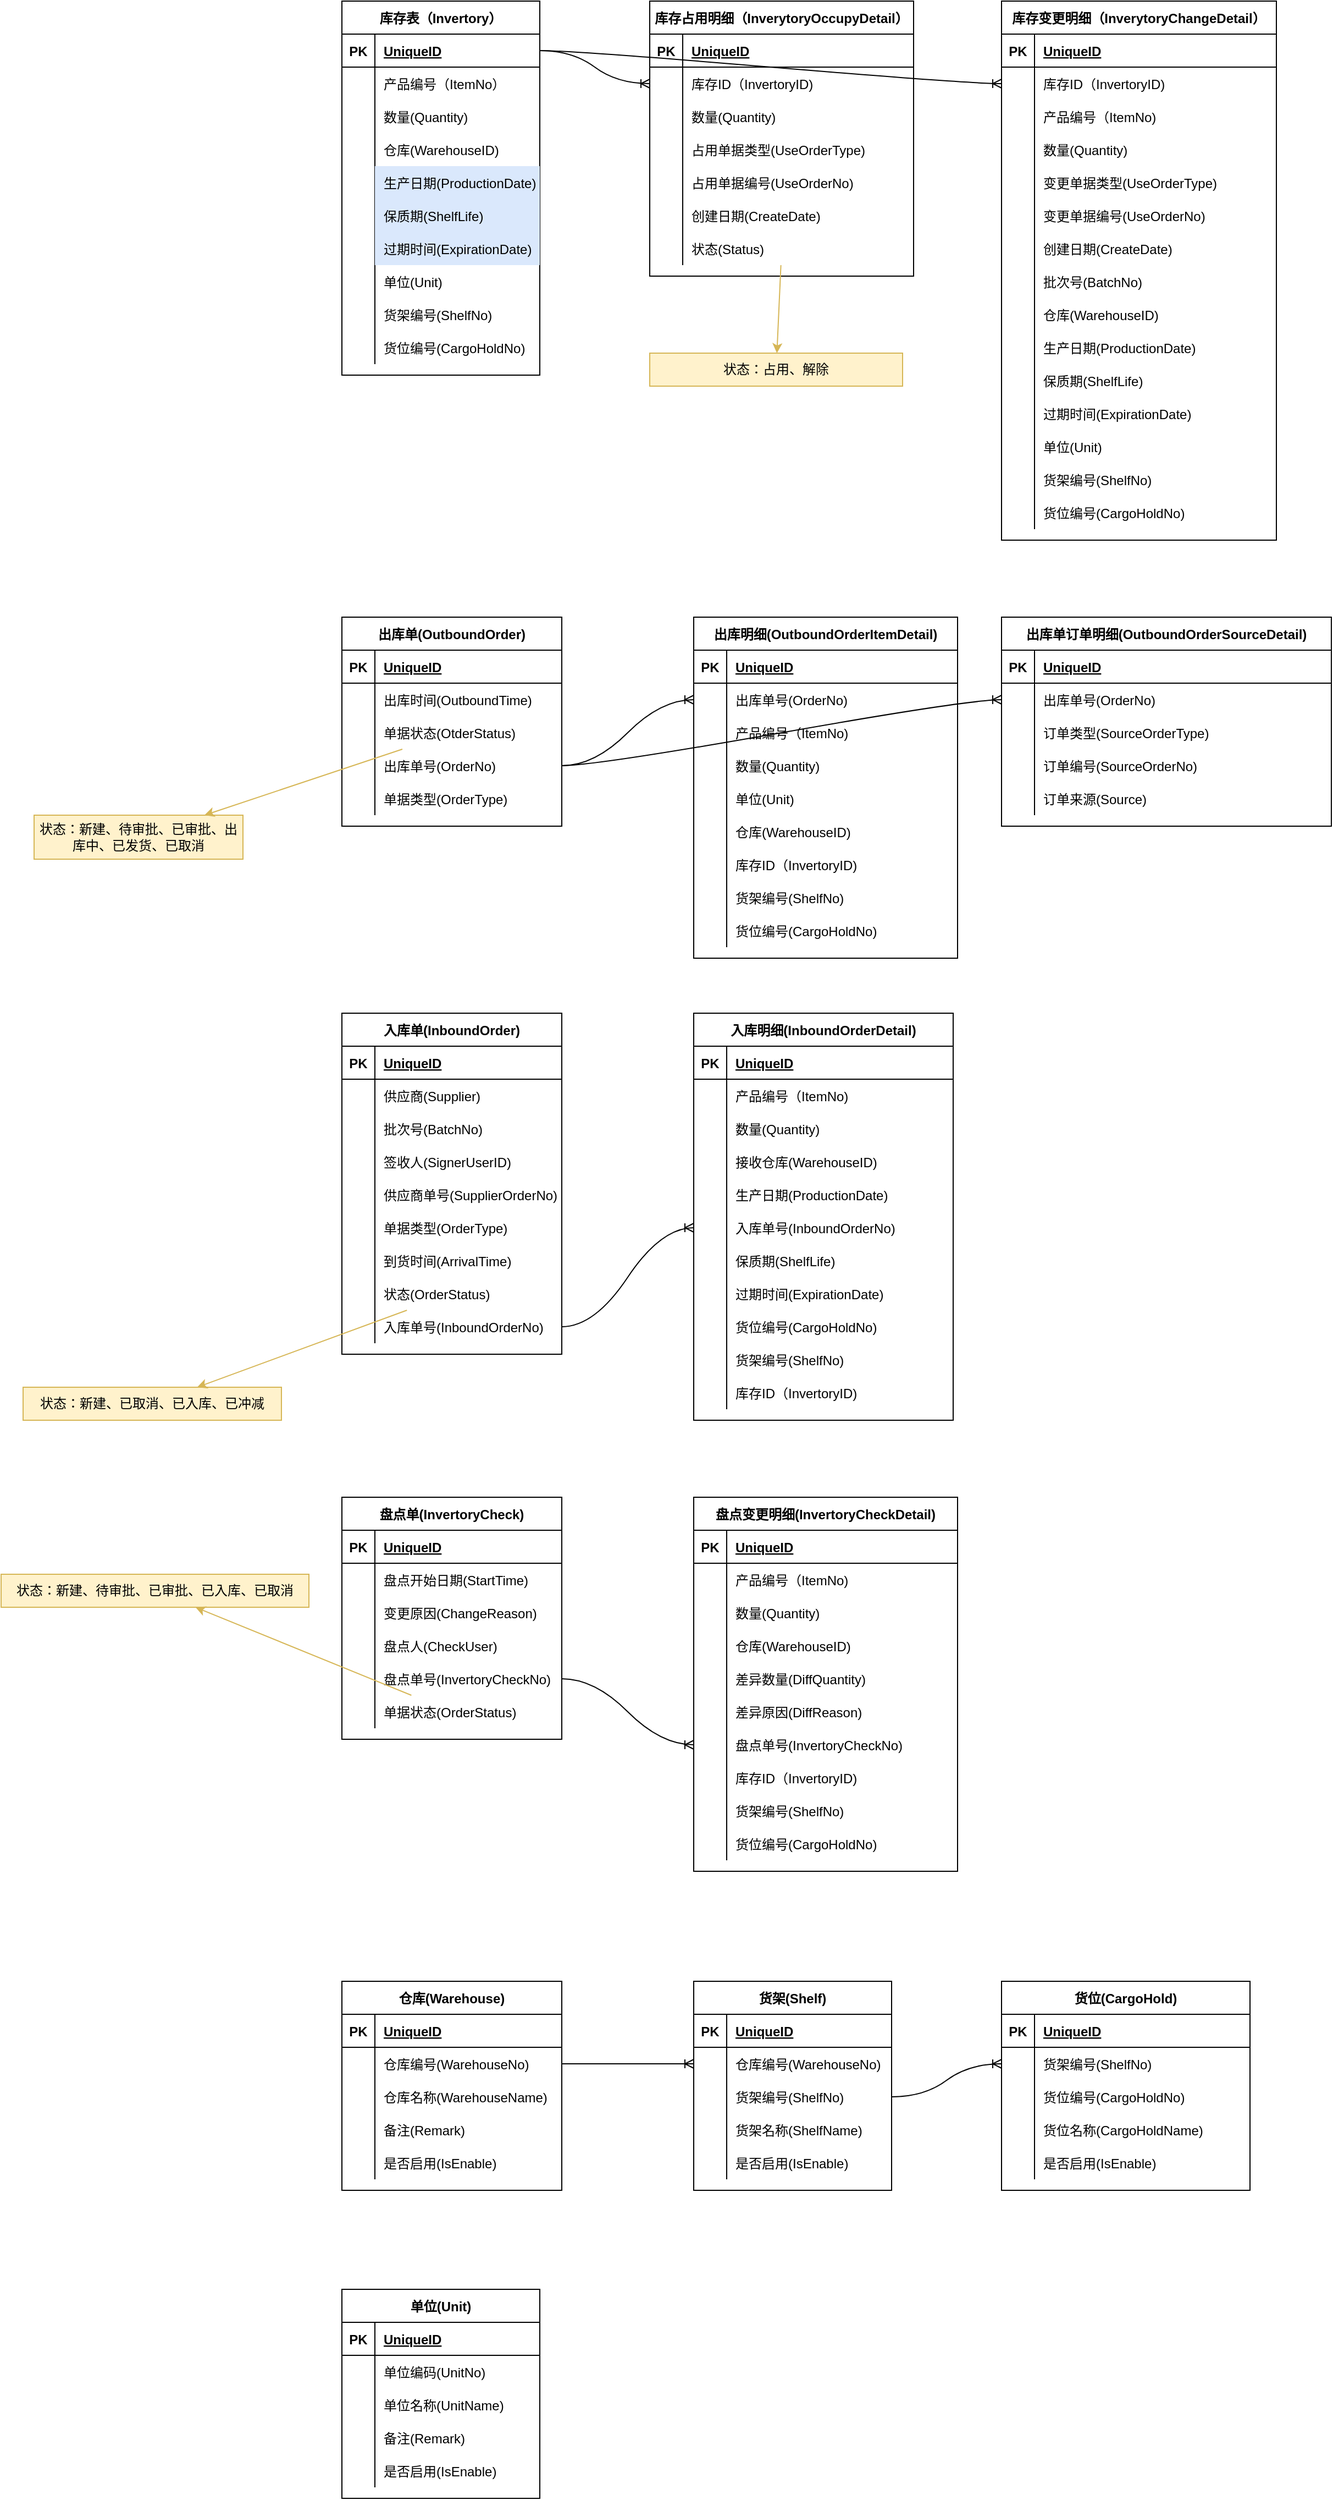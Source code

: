 <mxfile version="15.6.6" type="github">
  <diagram id="qyNCEOek-9GPvB1zikmt" name="第 1 页">
    <mxGraphModel dx="2156" dy="802" grid="1" gridSize="10" guides="1" tooltips="1" connect="1" arrows="1" fold="1" page="1" pageScale="1" pageWidth="827" pageHeight="1169" math="0" shadow="0">
      <root>
        <mxCell id="0" />
        <mxCell id="1" parent="0" />
        <mxCell id="JVm-dus1VLN5er1PYlhd-5" value="库存表（Invertory）" style="shape=table;startSize=30;container=1;collapsible=1;childLayout=tableLayout;fixedRows=1;rowLines=0;fontStyle=1;align=center;resizeLast=1;rounded=0;" parent="1" vertex="1">
          <mxGeometry x="40" width="180" height="340" as="geometry" />
        </mxCell>
        <mxCell id="JVm-dus1VLN5er1PYlhd-6" value="" style="shape=partialRectangle;collapsible=0;dropTarget=0;pointerEvents=0;fillColor=none;top=0;left=0;bottom=1;right=0;points=[[0,0.5],[1,0.5]];portConstraint=eastwest;" parent="JVm-dus1VLN5er1PYlhd-5" vertex="1">
          <mxGeometry y="30" width="180" height="30" as="geometry" />
        </mxCell>
        <mxCell id="JVm-dus1VLN5er1PYlhd-7" value="PK" style="shape=partialRectangle;connectable=0;fillColor=none;top=0;left=0;bottom=0;right=0;fontStyle=1;overflow=hidden;" parent="JVm-dus1VLN5er1PYlhd-6" vertex="1">
          <mxGeometry width="30" height="30" as="geometry">
            <mxRectangle width="30" height="30" as="alternateBounds" />
          </mxGeometry>
        </mxCell>
        <mxCell id="JVm-dus1VLN5er1PYlhd-8" value="UniqueID" style="shape=partialRectangle;connectable=0;fillColor=none;top=0;left=0;bottom=0;right=0;align=left;spacingLeft=6;fontStyle=5;overflow=hidden;" parent="JVm-dus1VLN5er1PYlhd-6" vertex="1">
          <mxGeometry x="30" width="150" height="30" as="geometry">
            <mxRectangle width="150" height="30" as="alternateBounds" />
          </mxGeometry>
        </mxCell>
        <mxCell id="JVm-dus1VLN5er1PYlhd-193" style="shape=partialRectangle;collapsible=0;dropTarget=0;pointerEvents=0;fillColor=none;top=0;left=0;bottom=0;right=0;points=[[0,0.5],[1,0.5]];portConstraint=eastwest;" parent="JVm-dus1VLN5er1PYlhd-5" vertex="1">
          <mxGeometry y="60" width="180" height="30" as="geometry" />
        </mxCell>
        <mxCell id="JVm-dus1VLN5er1PYlhd-194" style="shape=partialRectangle;connectable=0;fillColor=none;top=0;left=0;bottom=0;right=0;editable=1;overflow=hidden;" parent="JVm-dus1VLN5er1PYlhd-193" vertex="1">
          <mxGeometry width="30" height="30" as="geometry">
            <mxRectangle width="30" height="30" as="alternateBounds" />
          </mxGeometry>
        </mxCell>
        <mxCell id="JVm-dus1VLN5er1PYlhd-195" value="产品编号（ItemNo）" style="shape=partialRectangle;connectable=0;fillColor=none;top=0;left=0;bottom=0;right=0;align=left;spacingLeft=6;overflow=hidden;" parent="JVm-dus1VLN5er1PYlhd-193" vertex="1">
          <mxGeometry x="30" width="150" height="30" as="geometry">
            <mxRectangle width="150" height="30" as="alternateBounds" />
          </mxGeometry>
        </mxCell>
        <mxCell id="JVm-dus1VLN5er1PYlhd-12" value="" style="shape=partialRectangle;collapsible=0;dropTarget=0;pointerEvents=0;fillColor=none;top=0;left=0;bottom=0;right=0;points=[[0,0.5],[1,0.5]];portConstraint=eastwest;" parent="JVm-dus1VLN5er1PYlhd-5" vertex="1">
          <mxGeometry y="90" width="180" height="30" as="geometry" />
        </mxCell>
        <mxCell id="JVm-dus1VLN5er1PYlhd-13" value="" style="shape=partialRectangle;connectable=0;fillColor=none;top=0;left=0;bottom=0;right=0;editable=1;overflow=hidden;" parent="JVm-dus1VLN5er1PYlhd-12" vertex="1">
          <mxGeometry width="30" height="30" as="geometry">
            <mxRectangle width="30" height="30" as="alternateBounds" />
          </mxGeometry>
        </mxCell>
        <mxCell id="JVm-dus1VLN5er1PYlhd-14" value="数量(Quantity)" style="shape=partialRectangle;connectable=0;fillColor=none;top=0;left=0;bottom=0;right=0;align=left;spacingLeft=6;overflow=hidden;" parent="JVm-dus1VLN5er1PYlhd-12" vertex="1">
          <mxGeometry x="30" width="150" height="30" as="geometry">
            <mxRectangle width="150" height="30" as="alternateBounds" />
          </mxGeometry>
        </mxCell>
        <mxCell id="JVm-dus1VLN5er1PYlhd-15" value="" style="shape=partialRectangle;collapsible=0;dropTarget=0;pointerEvents=0;fillColor=none;top=0;left=0;bottom=0;right=0;points=[[0,0.5],[1,0.5]];portConstraint=eastwest;" parent="JVm-dus1VLN5er1PYlhd-5" vertex="1">
          <mxGeometry y="120" width="180" height="30" as="geometry" />
        </mxCell>
        <mxCell id="JVm-dus1VLN5er1PYlhd-16" value="" style="shape=partialRectangle;connectable=0;fillColor=none;top=0;left=0;bottom=0;right=0;editable=1;overflow=hidden;" parent="JVm-dus1VLN5er1PYlhd-15" vertex="1">
          <mxGeometry width="30" height="30" as="geometry">
            <mxRectangle width="30" height="30" as="alternateBounds" />
          </mxGeometry>
        </mxCell>
        <mxCell id="JVm-dus1VLN5er1PYlhd-17" value="仓库(WarehouseID)" style="shape=partialRectangle;connectable=0;fillColor=none;top=0;left=0;bottom=0;right=0;align=left;spacingLeft=6;overflow=hidden;" parent="JVm-dus1VLN5er1PYlhd-15" vertex="1">
          <mxGeometry x="30" width="150" height="30" as="geometry">
            <mxRectangle width="150" height="30" as="alternateBounds" />
          </mxGeometry>
        </mxCell>
        <mxCell id="JVm-dus1VLN5er1PYlhd-190" style="shape=partialRectangle;collapsible=0;dropTarget=0;pointerEvents=0;fillColor=none;top=0;left=0;bottom=0;right=0;points=[[0,0.5],[1,0.5]];portConstraint=eastwest;" parent="JVm-dus1VLN5er1PYlhd-5" vertex="1">
          <mxGeometry y="150" width="180" height="30" as="geometry" />
        </mxCell>
        <mxCell id="JVm-dus1VLN5er1PYlhd-191" style="shape=partialRectangle;connectable=0;fillColor=none;top=0;left=0;bottom=0;right=0;editable=1;overflow=hidden;" parent="JVm-dus1VLN5er1PYlhd-190" vertex="1">
          <mxGeometry width="30" height="30" as="geometry">
            <mxRectangle width="30" height="30" as="alternateBounds" />
          </mxGeometry>
        </mxCell>
        <mxCell id="JVm-dus1VLN5er1PYlhd-192" value="生产日期(ProductionDate)" style="shape=partialRectangle;connectable=0;fillColor=#dae8fc;top=0;left=0;bottom=0;right=0;align=left;spacingLeft=6;overflow=hidden;strokeColor=#6c8ebf;" parent="JVm-dus1VLN5er1PYlhd-190" vertex="1">
          <mxGeometry x="30" width="150" height="30" as="geometry">
            <mxRectangle width="150" height="30" as="alternateBounds" />
          </mxGeometry>
        </mxCell>
        <mxCell id="JVm-dus1VLN5er1PYlhd-196" style="shape=partialRectangle;collapsible=0;dropTarget=0;pointerEvents=0;fillColor=none;top=0;left=0;bottom=0;right=0;points=[[0,0.5],[1,0.5]];portConstraint=eastwest;" parent="JVm-dus1VLN5er1PYlhd-5" vertex="1">
          <mxGeometry y="180" width="180" height="30" as="geometry" />
        </mxCell>
        <mxCell id="JVm-dus1VLN5er1PYlhd-197" style="shape=partialRectangle;connectable=0;fillColor=none;top=0;left=0;bottom=0;right=0;editable=1;overflow=hidden;" parent="JVm-dus1VLN5er1PYlhd-196" vertex="1">
          <mxGeometry width="30" height="30" as="geometry">
            <mxRectangle width="30" height="30" as="alternateBounds" />
          </mxGeometry>
        </mxCell>
        <mxCell id="JVm-dus1VLN5er1PYlhd-198" value="保质期(ShelfLife)" style="shape=partialRectangle;connectable=0;fillColor=#dae8fc;top=0;left=0;bottom=0;right=0;align=left;spacingLeft=6;overflow=hidden;strokeColor=#6c8ebf;" parent="JVm-dus1VLN5er1PYlhd-196" vertex="1">
          <mxGeometry x="30" width="150" height="30" as="geometry">
            <mxRectangle width="150" height="30" as="alternateBounds" />
          </mxGeometry>
        </mxCell>
        <mxCell id="JVm-dus1VLN5er1PYlhd-199" style="shape=partialRectangle;collapsible=0;dropTarget=0;pointerEvents=0;fillColor=none;top=0;left=0;bottom=0;right=0;points=[[0,0.5],[1,0.5]];portConstraint=eastwest;" parent="JVm-dus1VLN5er1PYlhd-5" vertex="1">
          <mxGeometry y="210" width="180" height="30" as="geometry" />
        </mxCell>
        <mxCell id="JVm-dus1VLN5er1PYlhd-200" style="shape=partialRectangle;connectable=0;fillColor=none;top=0;left=0;bottom=0;right=0;editable=1;overflow=hidden;" parent="JVm-dus1VLN5er1PYlhd-199" vertex="1">
          <mxGeometry width="30" height="30" as="geometry">
            <mxRectangle width="30" height="30" as="alternateBounds" />
          </mxGeometry>
        </mxCell>
        <mxCell id="JVm-dus1VLN5er1PYlhd-201" value="过期时间(ExpirationDate)" style="shape=partialRectangle;connectable=0;fillColor=#dae8fc;top=0;left=0;bottom=0;right=0;align=left;spacingLeft=6;overflow=hidden;strokeColor=#6c8ebf;" parent="JVm-dus1VLN5er1PYlhd-199" vertex="1">
          <mxGeometry x="30" width="150" height="30" as="geometry">
            <mxRectangle width="150" height="30" as="alternateBounds" />
          </mxGeometry>
        </mxCell>
        <mxCell id="JVm-dus1VLN5er1PYlhd-226" style="shape=partialRectangle;collapsible=0;dropTarget=0;pointerEvents=0;fillColor=none;top=0;left=0;bottom=0;right=0;points=[[0,0.5],[1,0.5]];portConstraint=eastwest;" parent="JVm-dus1VLN5er1PYlhd-5" vertex="1">
          <mxGeometry y="240" width="180" height="30" as="geometry" />
        </mxCell>
        <mxCell id="JVm-dus1VLN5er1PYlhd-227" style="shape=partialRectangle;connectable=0;fillColor=none;top=0;left=0;bottom=0;right=0;editable=1;overflow=hidden;" parent="JVm-dus1VLN5er1PYlhd-226" vertex="1">
          <mxGeometry width="30" height="30" as="geometry">
            <mxRectangle width="30" height="30" as="alternateBounds" />
          </mxGeometry>
        </mxCell>
        <mxCell id="JVm-dus1VLN5er1PYlhd-228" value="单位(Unit)" style="shape=partialRectangle;connectable=0;fillColor=none;top=0;left=0;bottom=0;right=0;align=left;spacingLeft=6;overflow=hidden;" parent="JVm-dus1VLN5er1PYlhd-226" vertex="1">
          <mxGeometry x="30" width="150" height="30" as="geometry">
            <mxRectangle width="150" height="30" as="alternateBounds" />
          </mxGeometry>
        </mxCell>
        <mxCell id="HePMVwJfCSXgWBLuTBTa-82" style="shape=partialRectangle;collapsible=0;dropTarget=0;pointerEvents=0;fillColor=none;top=0;left=0;bottom=0;right=0;points=[[0,0.5],[1,0.5]];portConstraint=eastwest;" parent="JVm-dus1VLN5er1PYlhd-5" vertex="1">
          <mxGeometry y="270" width="180" height="30" as="geometry" />
        </mxCell>
        <mxCell id="HePMVwJfCSXgWBLuTBTa-83" style="shape=partialRectangle;connectable=0;fillColor=none;top=0;left=0;bottom=0;right=0;editable=1;overflow=hidden;" parent="HePMVwJfCSXgWBLuTBTa-82" vertex="1">
          <mxGeometry width="30" height="30" as="geometry">
            <mxRectangle width="30" height="30" as="alternateBounds" />
          </mxGeometry>
        </mxCell>
        <mxCell id="HePMVwJfCSXgWBLuTBTa-84" value="货架编号(ShelfNo)" style="shape=partialRectangle;connectable=0;fillColor=none;top=0;left=0;bottom=0;right=0;align=left;spacingLeft=6;overflow=hidden;" parent="HePMVwJfCSXgWBLuTBTa-82" vertex="1">
          <mxGeometry x="30" width="150" height="30" as="geometry">
            <mxRectangle width="150" height="30" as="alternateBounds" />
          </mxGeometry>
        </mxCell>
        <mxCell id="HePMVwJfCSXgWBLuTBTa-79" style="shape=partialRectangle;collapsible=0;dropTarget=0;pointerEvents=0;fillColor=none;top=0;left=0;bottom=0;right=0;points=[[0,0.5],[1,0.5]];portConstraint=eastwest;" parent="JVm-dus1VLN5er1PYlhd-5" vertex="1">
          <mxGeometry y="300" width="180" height="30" as="geometry" />
        </mxCell>
        <mxCell id="HePMVwJfCSXgWBLuTBTa-80" style="shape=partialRectangle;connectable=0;fillColor=none;top=0;left=0;bottom=0;right=0;editable=1;overflow=hidden;" parent="HePMVwJfCSXgWBLuTBTa-79" vertex="1">
          <mxGeometry width="30" height="30" as="geometry">
            <mxRectangle width="30" height="30" as="alternateBounds" />
          </mxGeometry>
        </mxCell>
        <mxCell id="HePMVwJfCSXgWBLuTBTa-81" value="货位编号(CargoHoldNo)" style="shape=partialRectangle;connectable=0;fillColor=none;top=0;left=0;bottom=0;right=0;align=left;spacingLeft=6;overflow=hidden;" parent="HePMVwJfCSXgWBLuTBTa-79" vertex="1">
          <mxGeometry x="30" width="150" height="30" as="geometry">
            <mxRectangle width="150" height="30" as="alternateBounds" />
          </mxGeometry>
        </mxCell>
        <mxCell id="JVm-dus1VLN5er1PYlhd-31" value="库存占用明细（InverytoryOccupyDetail）" style="shape=table;startSize=30;container=1;collapsible=1;childLayout=tableLayout;fixedRows=1;rowLines=0;fontStyle=1;align=center;resizeLast=1;" parent="1" vertex="1">
          <mxGeometry x="320" width="240" height="250" as="geometry" />
        </mxCell>
        <mxCell id="JVm-dus1VLN5er1PYlhd-32" value="" style="shape=partialRectangle;collapsible=0;dropTarget=0;pointerEvents=0;fillColor=none;top=0;left=0;bottom=1;right=0;points=[[0,0.5],[1,0.5]];portConstraint=eastwest;" parent="JVm-dus1VLN5er1PYlhd-31" vertex="1">
          <mxGeometry y="30" width="240" height="30" as="geometry" />
        </mxCell>
        <mxCell id="JVm-dus1VLN5er1PYlhd-33" value="PK" style="shape=partialRectangle;connectable=0;fillColor=none;top=0;left=0;bottom=0;right=0;fontStyle=1;overflow=hidden;" parent="JVm-dus1VLN5er1PYlhd-32" vertex="1">
          <mxGeometry width="30" height="30" as="geometry">
            <mxRectangle width="30" height="30" as="alternateBounds" />
          </mxGeometry>
        </mxCell>
        <mxCell id="JVm-dus1VLN5er1PYlhd-34" value="UniqueID" style="shape=partialRectangle;connectable=0;fillColor=none;top=0;left=0;bottom=0;right=0;align=left;spacingLeft=6;fontStyle=5;overflow=hidden;" parent="JVm-dus1VLN5er1PYlhd-32" vertex="1">
          <mxGeometry x="30" width="210" height="30" as="geometry">
            <mxRectangle width="210" height="30" as="alternateBounds" />
          </mxGeometry>
        </mxCell>
        <mxCell id="JVm-dus1VLN5er1PYlhd-35" value="" style="shape=partialRectangle;collapsible=0;dropTarget=0;pointerEvents=0;fillColor=none;top=0;left=0;bottom=0;right=0;points=[[0,0.5],[1,0.5]];portConstraint=eastwest;" parent="JVm-dus1VLN5er1PYlhd-31" vertex="1">
          <mxGeometry y="60" width="240" height="30" as="geometry" />
        </mxCell>
        <mxCell id="JVm-dus1VLN5er1PYlhd-36" value="" style="shape=partialRectangle;connectable=0;fillColor=none;top=0;left=0;bottom=0;right=0;editable=1;overflow=hidden;" parent="JVm-dus1VLN5er1PYlhd-35" vertex="1">
          <mxGeometry width="30" height="30" as="geometry">
            <mxRectangle width="30" height="30" as="alternateBounds" />
          </mxGeometry>
        </mxCell>
        <mxCell id="JVm-dus1VLN5er1PYlhd-37" value="库存ID（InvertoryID)" style="shape=partialRectangle;connectable=0;fillColor=none;top=0;left=0;bottom=0;right=0;align=left;spacingLeft=6;overflow=hidden;" parent="JVm-dus1VLN5er1PYlhd-35" vertex="1">
          <mxGeometry x="30" width="210" height="30" as="geometry">
            <mxRectangle width="210" height="30" as="alternateBounds" />
          </mxGeometry>
        </mxCell>
        <mxCell id="JVm-dus1VLN5er1PYlhd-38" value="" style="shape=partialRectangle;collapsible=0;dropTarget=0;pointerEvents=0;fillColor=none;top=0;left=0;bottom=0;right=0;points=[[0,0.5],[1,0.5]];portConstraint=eastwest;" parent="JVm-dus1VLN5er1PYlhd-31" vertex="1">
          <mxGeometry y="90" width="240" height="30" as="geometry" />
        </mxCell>
        <mxCell id="JVm-dus1VLN5er1PYlhd-39" value="" style="shape=partialRectangle;connectable=0;fillColor=none;top=0;left=0;bottom=0;right=0;editable=1;overflow=hidden;" parent="JVm-dus1VLN5er1PYlhd-38" vertex="1">
          <mxGeometry width="30" height="30" as="geometry">
            <mxRectangle width="30" height="30" as="alternateBounds" />
          </mxGeometry>
        </mxCell>
        <mxCell id="JVm-dus1VLN5er1PYlhd-40" value="数量(Quantity)" style="shape=partialRectangle;connectable=0;fillColor=none;top=0;left=0;bottom=0;right=0;align=left;spacingLeft=6;overflow=hidden;" parent="JVm-dus1VLN5er1PYlhd-38" vertex="1">
          <mxGeometry x="30" width="210" height="30" as="geometry">
            <mxRectangle width="210" height="30" as="alternateBounds" />
          </mxGeometry>
        </mxCell>
        <mxCell id="JVm-dus1VLN5er1PYlhd-41" value="" style="shape=partialRectangle;collapsible=0;dropTarget=0;pointerEvents=0;fillColor=none;top=0;left=0;bottom=0;right=0;points=[[0,0.5],[1,0.5]];portConstraint=eastwest;" parent="JVm-dus1VLN5er1PYlhd-31" vertex="1">
          <mxGeometry y="120" width="240" height="30" as="geometry" />
        </mxCell>
        <mxCell id="JVm-dus1VLN5er1PYlhd-42" value="" style="shape=partialRectangle;connectable=0;fillColor=none;top=0;left=0;bottom=0;right=0;editable=1;overflow=hidden;" parent="JVm-dus1VLN5er1PYlhd-41" vertex="1">
          <mxGeometry width="30" height="30" as="geometry">
            <mxRectangle width="30" height="30" as="alternateBounds" />
          </mxGeometry>
        </mxCell>
        <mxCell id="JVm-dus1VLN5er1PYlhd-43" value="占用单据类型(UseOrderType)" style="shape=partialRectangle;connectable=0;fillColor=none;top=0;left=0;bottom=0;right=0;align=left;spacingLeft=6;overflow=hidden;" parent="JVm-dus1VLN5er1PYlhd-41" vertex="1">
          <mxGeometry x="30" width="210" height="30" as="geometry">
            <mxRectangle width="210" height="30" as="alternateBounds" />
          </mxGeometry>
        </mxCell>
        <mxCell id="JVm-dus1VLN5er1PYlhd-214" style="shape=partialRectangle;collapsible=0;dropTarget=0;pointerEvents=0;fillColor=none;top=0;left=0;bottom=0;right=0;points=[[0,0.5],[1,0.5]];portConstraint=eastwest;" parent="JVm-dus1VLN5er1PYlhd-31" vertex="1">
          <mxGeometry y="150" width="240" height="30" as="geometry" />
        </mxCell>
        <mxCell id="JVm-dus1VLN5er1PYlhd-215" style="shape=partialRectangle;connectable=0;fillColor=none;top=0;left=0;bottom=0;right=0;editable=1;overflow=hidden;" parent="JVm-dus1VLN5er1PYlhd-214" vertex="1">
          <mxGeometry width="30" height="30" as="geometry">
            <mxRectangle width="30" height="30" as="alternateBounds" />
          </mxGeometry>
        </mxCell>
        <mxCell id="JVm-dus1VLN5er1PYlhd-216" value="占用单据编号(UseOrderNo)" style="shape=partialRectangle;connectable=0;fillColor=none;top=0;left=0;bottom=0;right=0;align=left;spacingLeft=6;overflow=hidden;" parent="JVm-dus1VLN5er1PYlhd-214" vertex="1">
          <mxGeometry x="30" width="210" height="30" as="geometry">
            <mxRectangle width="210" height="30" as="alternateBounds" />
          </mxGeometry>
        </mxCell>
        <mxCell id="JVm-dus1VLN5er1PYlhd-217" style="shape=partialRectangle;collapsible=0;dropTarget=0;pointerEvents=0;fillColor=none;top=0;left=0;bottom=0;right=0;points=[[0,0.5],[1,0.5]];portConstraint=eastwest;" parent="JVm-dus1VLN5er1PYlhd-31" vertex="1">
          <mxGeometry y="180" width="240" height="30" as="geometry" />
        </mxCell>
        <mxCell id="JVm-dus1VLN5er1PYlhd-218" style="shape=partialRectangle;connectable=0;fillColor=none;top=0;left=0;bottom=0;right=0;editable=1;overflow=hidden;" parent="JVm-dus1VLN5er1PYlhd-217" vertex="1">
          <mxGeometry width="30" height="30" as="geometry">
            <mxRectangle width="30" height="30" as="alternateBounds" />
          </mxGeometry>
        </mxCell>
        <mxCell id="JVm-dus1VLN5er1PYlhd-219" value="创建日期(CreateDate)" style="shape=partialRectangle;connectable=0;fillColor=none;top=0;left=0;bottom=0;right=0;align=left;spacingLeft=6;overflow=hidden;" parent="JVm-dus1VLN5er1PYlhd-217" vertex="1">
          <mxGeometry x="30" width="210" height="30" as="geometry">
            <mxRectangle width="210" height="30" as="alternateBounds" />
          </mxGeometry>
        </mxCell>
        <mxCell id="HePMVwJfCSXgWBLuTBTa-85" style="shape=partialRectangle;collapsible=0;dropTarget=0;pointerEvents=0;fillColor=none;top=0;left=0;bottom=0;right=0;points=[[0,0.5],[1,0.5]];portConstraint=eastwest;" parent="JVm-dus1VLN5er1PYlhd-31" vertex="1">
          <mxGeometry y="210" width="240" height="30" as="geometry" />
        </mxCell>
        <mxCell id="HePMVwJfCSXgWBLuTBTa-86" style="shape=partialRectangle;connectable=0;fillColor=none;top=0;left=0;bottom=0;right=0;editable=1;overflow=hidden;" parent="HePMVwJfCSXgWBLuTBTa-85" vertex="1">
          <mxGeometry width="30" height="30" as="geometry">
            <mxRectangle width="30" height="30" as="alternateBounds" />
          </mxGeometry>
        </mxCell>
        <mxCell id="HePMVwJfCSXgWBLuTBTa-87" value="状态(Status)" style="shape=partialRectangle;connectable=0;fillColor=none;top=0;left=0;bottom=0;right=0;align=left;spacingLeft=6;overflow=hidden;" parent="HePMVwJfCSXgWBLuTBTa-85" vertex="1">
          <mxGeometry x="30" width="210" height="30" as="geometry">
            <mxRectangle width="210" height="30" as="alternateBounds" />
          </mxGeometry>
        </mxCell>
        <mxCell id="JVm-dus1VLN5er1PYlhd-44" value="库存变更明细（InverytoryChangeDetail）" style="shape=table;startSize=30;container=1;collapsible=1;childLayout=tableLayout;fixedRows=1;rowLines=0;fontStyle=1;align=center;resizeLast=1;" parent="1" vertex="1">
          <mxGeometry x="640" width="250" height="490" as="geometry" />
        </mxCell>
        <mxCell id="JVm-dus1VLN5er1PYlhd-45" value="" style="shape=partialRectangle;collapsible=0;dropTarget=0;pointerEvents=0;fillColor=none;top=0;left=0;bottom=1;right=0;points=[[0,0.5],[1,0.5]];portConstraint=eastwest;" parent="JVm-dus1VLN5er1PYlhd-44" vertex="1">
          <mxGeometry y="30" width="250" height="30" as="geometry" />
        </mxCell>
        <mxCell id="JVm-dus1VLN5er1PYlhd-46" value="PK" style="shape=partialRectangle;connectable=0;fillColor=none;top=0;left=0;bottom=0;right=0;fontStyle=1;overflow=hidden;" parent="JVm-dus1VLN5er1PYlhd-45" vertex="1">
          <mxGeometry width="30" height="30" as="geometry">
            <mxRectangle width="30" height="30" as="alternateBounds" />
          </mxGeometry>
        </mxCell>
        <mxCell id="JVm-dus1VLN5er1PYlhd-47" value="UniqueID" style="shape=partialRectangle;connectable=0;fillColor=none;top=0;left=0;bottom=0;right=0;align=left;spacingLeft=6;fontStyle=5;overflow=hidden;" parent="JVm-dus1VLN5er1PYlhd-45" vertex="1">
          <mxGeometry x="30" width="220" height="30" as="geometry">
            <mxRectangle width="220" height="30" as="alternateBounds" />
          </mxGeometry>
        </mxCell>
        <mxCell id="JVm-dus1VLN5er1PYlhd-48" value="" style="shape=partialRectangle;collapsible=0;dropTarget=0;pointerEvents=0;fillColor=none;top=0;left=0;bottom=0;right=0;points=[[0,0.5],[1,0.5]];portConstraint=eastwest;" parent="JVm-dus1VLN5er1PYlhd-44" vertex="1">
          <mxGeometry y="60" width="250" height="30" as="geometry" />
        </mxCell>
        <mxCell id="JVm-dus1VLN5er1PYlhd-49" value="" style="shape=partialRectangle;connectable=0;fillColor=none;top=0;left=0;bottom=0;right=0;editable=1;overflow=hidden;" parent="JVm-dus1VLN5er1PYlhd-48" vertex="1">
          <mxGeometry width="30" height="30" as="geometry">
            <mxRectangle width="30" height="30" as="alternateBounds" />
          </mxGeometry>
        </mxCell>
        <mxCell id="JVm-dus1VLN5er1PYlhd-50" value="库存ID（InvertoryID)" style="shape=partialRectangle;connectable=0;fillColor=none;top=0;left=0;bottom=0;right=0;align=left;spacingLeft=6;overflow=hidden;" parent="JVm-dus1VLN5er1PYlhd-48" vertex="1">
          <mxGeometry x="30" width="220" height="30" as="geometry">
            <mxRectangle width="220" height="30" as="alternateBounds" />
          </mxGeometry>
        </mxCell>
        <mxCell id="HePMVwJfCSXgWBLuTBTa-32" style="shape=partialRectangle;collapsible=0;dropTarget=0;pointerEvents=0;fillColor=none;top=0;left=0;bottom=0;right=0;points=[[0,0.5],[1,0.5]];portConstraint=eastwest;" parent="JVm-dus1VLN5er1PYlhd-44" vertex="1">
          <mxGeometry y="90" width="250" height="30" as="geometry" />
        </mxCell>
        <mxCell id="HePMVwJfCSXgWBLuTBTa-33" style="shape=partialRectangle;connectable=0;fillColor=none;top=0;left=0;bottom=0;right=0;editable=1;overflow=hidden;" parent="HePMVwJfCSXgWBLuTBTa-32" vertex="1">
          <mxGeometry width="30" height="30" as="geometry">
            <mxRectangle width="30" height="30" as="alternateBounds" />
          </mxGeometry>
        </mxCell>
        <mxCell id="HePMVwJfCSXgWBLuTBTa-34" value="产品编号（ItemNo)" style="shape=partialRectangle;connectable=0;fillColor=none;top=0;left=0;bottom=0;right=0;align=left;spacingLeft=6;overflow=hidden;" parent="HePMVwJfCSXgWBLuTBTa-32" vertex="1">
          <mxGeometry x="30" width="220" height="30" as="geometry">
            <mxRectangle width="220" height="30" as="alternateBounds" />
          </mxGeometry>
        </mxCell>
        <mxCell id="JVm-dus1VLN5er1PYlhd-51" value="" style="shape=partialRectangle;collapsible=0;dropTarget=0;pointerEvents=0;fillColor=none;top=0;left=0;bottom=0;right=0;points=[[0,0.5],[1,0.5]];portConstraint=eastwest;" parent="JVm-dus1VLN5er1PYlhd-44" vertex="1">
          <mxGeometry y="120" width="250" height="30" as="geometry" />
        </mxCell>
        <mxCell id="JVm-dus1VLN5er1PYlhd-52" value="" style="shape=partialRectangle;connectable=0;fillColor=none;top=0;left=0;bottom=0;right=0;editable=1;overflow=hidden;" parent="JVm-dus1VLN5er1PYlhd-51" vertex="1">
          <mxGeometry width="30" height="30" as="geometry">
            <mxRectangle width="30" height="30" as="alternateBounds" />
          </mxGeometry>
        </mxCell>
        <mxCell id="JVm-dus1VLN5er1PYlhd-53" value="数量(Quantity)" style="shape=partialRectangle;connectable=0;fillColor=none;top=0;left=0;bottom=0;right=0;align=left;spacingLeft=6;overflow=hidden;" parent="JVm-dus1VLN5er1PYlhd-51" vertex="1">
          <mxGeometry x="30" width="220" height="30" as="geometry">
            <mxRectangle width="220" height="30" as="alternateBounds" />
          </mxGeometry>
        </mxCell>
        <mxCell id="JVm-dus1VLN5er1PYlhd-54" value="" style="shape=partialRectangle;collapsible=0;dropTarget=0;pointerEvents=0;fillColor=none;top=0;left=0;bottom=0;right=0;points=[[0,0.5],[1,0.5]];portConstraint=eastwest;" parent="JVm-dus1VLN5er1PYlhd-44" vertex="1">
          <mxGeometry y="150" width="250" height="30" as="geometry" />
        </mxCell>
        <mxCell id="JVm-dus1VLN5er1PYlhd-55" value="" style="shape=partialRectangle;connectable=0;fillColor=none;top=0;left=0;bottom=0;right=0;editable=1;overflow=hidden;" parent="JVm-dus1VLN5er1PYlhd-54" vertex="1">
          <mxGeometry width="30" height="30" as="geometry">
            <mxRectangle width="30" height="30" as="alternateBounds" />
          </mxGeometry>
        </mxCell>
        <mxCell id="JVm-dus1VLN5er1PYlhd-56" value="变更单据类型(UseOrderType)" style="shape=partialRectangle;connectable=0;fillColor=none;top=0;left=0;bottom=0;right=0;align=left;spacingLeft=6;overflow=hidden;" parent="JVm-dus1VLN5er1PYlhd-54" vertex="1">
          <mxGeometry x="30" width="220" height="30" as="geometry">
            <mxRectangle width="220" height="30" as="alternateBounds" />
          </mxGeometry>
        </mxCell>
        <mxCell id="JVm-dus1VLN5er1PYlhd-220" style="shape=partialRectangle;collapsible=0;dropTarget=0;pointerEvents=0;fillColor=none;top=0;left=0;bottom=0;right=0;points=[[0,0.5],[1,0.5]];portConstraint=eastwest;" parent="JVm-dus1VLN5er1PYlhd-44" vertex="1">
          <mxGeometry y="180" width="250" height="30" as="geometry" />
        </mxCell>
        <mxCell id="JVm-dus1VLN5er1PYlhd-221" style="shape=partialRectangle;connectable=0;fillColor=none;top=0;left=0;bottom=0;right=0;editable=1;overflow=hidden;" parent="JVm-dus1VLN5er1PYlhd-220" vertex="1">
          <mxGeometry width="30" height="30" as="geometry">
            <mxRectangle width="30" height="30" as="alternateBounds" />
          </mxGeometry>
        </mxCell>
        <mxCell id="JVm-dus1VLN5er1PYlhd-222" value="变更单据编号(UseOrderNo)" style="shape=partialRectangle;connectable=0;fillColor=none;top=0;left=0;bottom=0;right=0;align=left;spacingLeft=6;overflow=hidden;" parent="JVm-dus1VLN5er1PYlhd-220" vertex="1">
          <mxGeometry x="30" width="220" height="30" as="geometry">
            <mxRectangle width="220" height="30" as="alternateBounds" />
          </mxGeometry>
        </mxCell>
        <mxCell id="JVm-dus1VLN5er1PYlhd-223" style="shape=partialRectangle;collapsible=0;dropTarget=0;pointerEvents=0;fillColor=none;top=0;left=0;bottom=0;right=0;points=[[0,0.5],[1,0.5]];portConstraint=eastwest;" parent="JVm-dus1VLN5er1PYlhd-44" vertex="1">
          <mxGeometry y="210" width="250" height="30" as="geometry" />
        </mxCell>
        <mxCell id="JVm-dus1VLN5er1PYlhd-224" style="shape=partialRectangle;connectable=0;fillColor=none;top=0;left=0;bottom=0;right=0;editable=1;overflow=hidden;" parent="JVm-dus1VLN5er1PYlhd-223" vertex="1">
          <mxGeometry width="30" height="30" as="geometry">
            <mxRectangle width="30" height="30" as="alternateBounds" />
          </mxGeometry>
        </mxCell>
        <mxCell id="JVm-dus1VLN5er1PYlhd-225" value="创建日期(CreateDate)" style="shape=partialRectangle;connectable=0;fillColor=none;top=0;left=0;bottom=0;right=0;align=left;spacingLeft=6;overflow=hidden;" parent="JVm-dus1VLN5er1PYlhd-223" vertex="1">
          <mxGeometry x="30" width="220" height="30" as="geometry">
            <mxRectangle width="220" height="30" as="alternateBounds" />
          </mxGeometry>
        </mxCell>
        <mxCell id="JVm-dus1VLN5er1PYlhd-229" style="shape=partialRectangle;collapsible=0;dropTarget=0;pointerEvents=0;fillColor=none;top=0;left=0;bottom=0;right=0;points=[[0,0.5],[1,0.5]];portConstraint=eastwest;" parent="JVm-dus1VLN5er1PYlhd-44" vertex="1">
          <mxGeometry y="240" width="250" height="30" as="geometry" />
        </mxCell>
        <mxCell id="JVm-dus1VLN5er1PYlhd-230" style="shape=partialRectangle;connectable=0;fillColor=none;top=0;left=0;bottom=0;right=0;editable=1;overflow=hidden;" parent="JVm-dus1VLN5er1PYlhd-229" vertex="1">
          <mxGeometry width="30" height="30" as="geometry">
            <mxRectangle width="30" height="30" as="alternateBounds" />
          </mxGeometry>
        </mxCell>
        <mxCell id="JVm-dus1VLN5er1PYlhd-231" value="批次号(BatchNo)" style="shape=partialRectangle;connectable=0;fillColor=none;top=0;left=0;bottom=0;right=0;align=left;spacingLeft=6;overflow=hidden;" parent="JVm-dus1VLN5er1PYlhd-229" vertex="1">
          <mxGeometry x="30" width="220" height="30" as="geometry">
            <mxRectangle width="220" height="30" as="alternateBounds" />
          </mxGeometry>
        </mxCell>
        <mxCell id="HePMVwJfCSXgWBLuTBTa-10" style="shape=partialRectangle;collapsible=0;dropTarget=0;pointerEvents=0;fillColor=none;top=0;left=0;bottom=0;right=0;points=[[0,0.5],[1,0.5]];portConstraint=eastwest;" parent="JVm-dus1VLN5er1PYlhd-44" vertex="1">
          <mxGeometry y="270" width="250" height="30" as="geometry" />
        </mxCell>
        <mxCell id="HePMVwJfCSXgWBLuTBTa-11" style="shape=partialRectangle;connectable=0;fillColor=none;top=0;left=0;bottom=0;right=0;editable=1;overflow=hidden;" parent="HePMVwJfCSXgWBLuTBTa-10" vertex="1">
          <mxGeometry width="30" height="30" as="geometry">
            <mxRectangle width="30" height="30" as="alternateBounds" />
          </mxGeometry>
        </mxCell>
        <mxCell id="HePMVwJfCSXgWBLuTBTa-12" value="仓库(WarehouseID)" style="shape=partialRectangle;connectable=0;fillColor=none;top=0;left=0;bottom=0;right=0;align=left;spacingLeft=6;overflow=hidden;" parent="HePMVwJfCSXgWBLuTBTa-10" vertex="1">
          <mxGeometry x="30" width="220" height="30" as="geometry">
            <mxRectangle width="220" height="30" as="alternateBounds" />
          </mxGeometry>
        </mxCell>
        <mxCell id="HePMVwJfCSXgWBLuTBTa-35" style="shape=partialRectangle;collapsible=0;dropTarget=0;pointerEvents=0;fillColor=none;top=0;left=0;bottom=0;right=0;points=[[0,0.5],[1,0.5]];portConstraint=eastwest;" parent="JVm-dus1VLN5er1PYlhd-44" vertex="1">
          <mxGeometry y="300" width="250" height="30" as="geometry" />
        </mxCell>
        <mxCell id="HePMVwJfCSXgWBLuTBTa-36" style="shape=partialRectangle;connectable=0;fillColor=none;top=0;left=0;bottom=0;right=0;editable=1;overflow=hidden;" parent="HePMVwJfCSXgWBLuTBTa-35" vertex="1">
          <mxGeometry width="30" height="30" as="geometry">
            <mxRectangle width="30" height="30" as="alternateBounds" />
          </mxGeometry>
        </mxCell>
        <mxCell id="HePMVwJfCSXgWBLuTBTa-37" value="生产日期(ProductionDate)" style="shape=partialRectangle;connectable=0;fillColor=none;top=0;left=0;bottom=0;right=0;align=left;spacingLeft=6;overflow=hidden;" parent="HePMVwJfCSXgWBLuTBTa-35" vertex="1">
          <mxGeometry x="30" width="220" height="30" as="geometry">
            <mxRectangle width="220" height="30" as="alternateBounds" />
          </mxGeometry>
        </mxCell>
        <mxCell id="HePMVwJfCSXgWBLuTBTa-4" style="shape=partialRectangle;collapsible=0;dropTarget=0;pointerEvents=0;fillColor=none;top=0;left=0;bottom=0;right=0;points=[[0,0.5],[1,0.5]];portConstraint=eastwest;" parent="JVm-dus1VLN5er1PYlhd-44" vertex="1">
          <mxGeometry y="330" width="250" height="30" as="geometry" />
        </mxCell>
        <mxCell id="HePMVwJfCSXgWBLuTBTa-5" style="shape=partialRectangle;connectable=0;fillColor=none;top=0;left=0;bottom=0;right=0;editable=1;overflow=hidden;" parent="HePMVwJfCSXgWBLuTBTa-4" vertex="1">
          <mxGeometry width="30" height="30" as="geometry">
            <mxRectangle width="30" height="30" as="alternateBounds" />
          </mxGeometry>
        </mxCell>
        <mxCell id="HePMVwJfCSXgWBLuTBTa-6" value="保质期(ShelfLife)" style="shape=partialRectangle;connectable=0;fillColor=none;top=0;left=0;bottom=0;right=0;align=left;spacingLeft=6;overflow=hidden;" parent="HePMVwJfCSXgWBLuTBTa-4" vertex="1">
          <mxGeometry x="30" width="220" height="30" as="geometry">
            <mxRectangle width="220" height="30" as="alternateBounds" />
          </mxGeometry>
        </mxCell>
        <mxCell id="HePMVwJfCSXgWBLuTBTa-1" style="shape=partialRectangle;collapsible=0;dropTarget=0;pointerEvents=0;fillColor=none;top=0;left=0;bottom=0;right=0;points=[[0,0.5],[1,0.5]];portConstraint=eastwest;" parent="JVm-dus1VLN5er1PYlhd-44" vertex="1">
          <mxGeometry y="360" width="250" height="30" as="geometry" />
        </mxCell>
        <mxCell id="HePMVwJfCSXgWBLuTBTa-2" style="shape=partialRectangle;connectable=0;fillColor=none;top=0;left=0;bottom=0;right=0;editable=1;overflow=hidden;" parent="HePMVwJfCSXgWBLuTBTa-1" vertex="1">
          <mxGeometry width="30" height="30" as="geometry">
            <mxRectangle width="30" height="30" as="alternateBounds" />
          </mxGeometry>
        </mxCell>
        <mxCell id="HePMVwJfCSXgWBLuTBTa-3" value="过期时间(ExpirationDate)" style="shape=partialRectangle;connectable=0;fillColor=none;top=0;left=0;bottom=0;right=0;align=left;spacingLeft=6;overflow=hidden;" parent="HePMVwJfCSXgWBLuTBTa-1" vertex="1">
          <mxGeometry x="30" width="220" height="30" as="geometry">
            <mxRectangle width="220" height="30" as="alternateBounds" />
          </mxGeometry>
        </mxCell>
        <mxCell id="HePMVwJfCSXgWBLuTBTa-13" style="shape=partialRectangle;collapsible=0;dropTarget=0;pointerEvents=0;fillColor=none;top=0;left=0;bottom=0;right=0;points=[[0,0.5],[1,0.5]];portConstraint=eastwest;" parent="JVm-dus1VLN5er1PYlhd-44" vertex="1">
          <mxGeometry y="390" width="250" height="30" as="geometry" />
        </mxCell>
        <mxCell id="HePMVwJfCSXgWBLuTBTa-14" style="shape=partialRectangle;connectable=0;fillColor=none;top=0;left=0;bottom=0;right=0;editable=1;overflow=hidden;" parent="HePMVwJfCSXgWBLuTBTa-13" vertex="1">
          <mxGeometry width="30" height="30" as="geometry">
            <mxRectangle width="30" height="30" as="alternateBounds" />
          </mxGeometry>
        </mxCell>
        <mxCell id="HePMVwJfCSXgWBLuTBTa-15" value="单位(Unit)" style="shape=partialRectangle;connectable=0;fillColor=none;top=0;left=0;bottom=0;right=0;align=left;spacingLeft=6;overflow=hidden;" parent="HePMVwJfCSXgWBLuTBTa-13" vertex="1">
          <mxGeometry x="30" width="220" height="30" as="geometry">
            <mxRectangle width="220" height="30" as="alternateBounds" />
          </mxGeometry>
        </mxCell>
        <mxCell id="HePMVwJfCSXgWBLuTBTa-90" style="shape=partialRectangle;collapsible=0;dropTarget=0;pointerEvents=0;fillColor=none;top=0;left=0;bottom=0;right=0;points=[[0,0.5],[1,0.5]];portConstraint=eastwest;" parent="JVm-dus1VLN5er1PYlhd-44" vertex="1">
          <mxGeometry y="420" width="250" height="30" as="geometry" />
        </mxCell>
        <mxCell id="HePMVwJfCSXgWBLuTBTa-91" style="shape=partialRectangle;connectable=0;fillColor=none;top=0;left=0;bottom=0;right=0;editable=1;overflow=hidden;" parent="HePMVwJfCSXgWBLuTBTa-90" vertex="1">
          <mxGeometry width="30" height="30" as="geometry">
            <mxRectangle width="30" height="30" as="alternateBounds" />
          </mxGeometry>
        </mxCell>
        <mxCell id="HePMVwJfCSXgWBLuTBTa-92" value="货架编号(ShelfNo)" style="shape=partialRectangle;connectable=0;fillColor=none;top=0;left=0;bottom=0;right=0;align=left;spacingLeft=6;overflow=hidden;" parent="HePMVwJfCSXgWBLuTBTa-90" vertex="1">
          <mxGeometry x="30" width="220" height="30" as="geometry">
            <mxRectangle width="220" height="30" as="alternateBounds" />
          </mxGeometry>
        </mxCell>
        <mxCell id="HePMVwJfCSXgWBLuTBTa-93" style="shape=partialRectangle;collapsible=0;dropTarget=0;pointerEvents=0;fillColor=none;top=0;left=0;bottom=0;right=0;points=[[0,0.5],[1,0.5]];portConstraint=eastwest;" parent="JVm-dus1VLN5er1PYlhd-44" vertex="1">
          <mxGeometry y="450" width="250" height="30" as="geometry" />
        </mxCell>
        <mxCell id="HePMVwJfCSXgWBLuTBTa-94" style="shape=partialRectangle;connectable=0;fillColor=none;top=0;left=0;bottom=0;right=0;editable=1;overflow=hidden;" parent="HePMVwJfCSXgWBLuTBTa-93" vertex="1">
          <mxGeometry width="30" height="30" as="geometry">
            <mxRectangle width="30" height="30" as="alternateBounds" />
          </mxGeometry>
        </mxCell>
        <mxCell id="HePMVwJfCSXgWBLuTBTa-95" value="货位编号(CargoHoldNo)" style="shape=partialRectangle;connectable=0;fillColor=none;top=0;left=0;bottom=0;right=0;align=left;spacingLeft=6;overflow=hidden;" parent="HePMVwJfCSXgWBLuTBTa-93" vertex="1">
          <mxGeometry x="30" width="220" height="30" as="geometry">
            <mxRectangle width="220" height="30" as="alternateBounds" />
          </mxGeometry>
        </mxCell>
        <mxCell id="JVm-dus1VLN5er1PYlhd-70" value="入库单(InboundOrder)" style="shape=table;startSize=30;container=1;collapsible=1;childLayout=tableLayout;fixedRows=1;rowLines=0;fontStyle=1;align=center;resizeLast=1;" parent="1" vertex="1">
          <mxGeometry x="40" y="920" width="200" height="310" as="geometry" />
        </mxCell>
        <mxCell id="JVm-dus1VLN5er1PYlhd-71" value="" style="shape=partialRectangle;collapsible=0;dropTarget=0;pointerEvents=0;fillColor=none;top=0;left=0;bottom=1;right=0;points=[[0,0.5],[1,0.5]];portConstraint=eastwest;" parent="JVm-dus1VLN5er1PYlhd-70" vertex="1">
          <mxGeometry y="30" width="200" height="30" as="geometry" />
        </mxCell>
        <mxCell id="JVm-dus1VLN5er1PYlhd-72" value="PK" style="shape=partialRectangle;connectable=0;fillColor=none;top=0;left=0;bottom=0;right=0;fontStyle=1;overflow=hidden;" parent="JVm-dus1VLN5er1PYlhd-71" vertex="1">
          <mxGeometry width="30" height="30" as="geometry">
            <mxRectangle width="30" height="30" as="alternateBounds" />
          </mxGeometry>
        </mxCell>
        <mxCell id="JVm-dus1VLN5er1PYlhd-73" value="UniqueID" style="shape=partialRectangle;connectable=0;fillColor=none;top=0;left=0;bottom=0;right=0;align=left;spacingLeft=6;fontStyle=5;overflow=hidden;" parent="JVm-dus1VLN5er1PYlhd-71" vertex="1">
          <mxGeometry x="30" width="170" height="30" as="geometry">
            <mxRectangle width="170" height="30" as="alternateBounds" />
          </mxGeometry>
        </mxCell>
        <mxCell id="JVm-dus1VLN5er1PYlhd-74" value="" style="shape=partialRectangle;collapsible=0;dropTarget=0;pointerEvents=0;fillColor=none;top=0;left=0;bottom=0;right=0;points=[[0,0.5],[1,0.5]];portConstraint=eastwest;" parent="JVm-dus1VLN5er1PYlhd-70" vertex="1">
          <mxGeometry y="60" width="200" height="30" as="geometry" />
        </mxCell>
        <mxCell id="JVm-dus1VLN5er1PYlhd-75" value="" style="shape=partialRectangle;connectable=0;fillColor=none;top=0;left=0;bottom=0;right=0;editable=1;overflow=hidden;" parent="JVm-dus1VLN5er1PYlhd-74" vertex="1">
          <mxGeometry width="30" height="30" as="geometry">
            <mxRectangle width="30" height="30" as="alternateBounds" />
          </mxGeometry>
        </mxCell>
        <mxCell id="JVm-dus1VLN5er1PYlhd-76" value="供应商(Supplier)" style="shape=partialRectangle;connectable=0;fillColor=none;top=0;left=0;bottom=0;right=0;align=left;spacingLeft=6;overflow=hidden;" parent="JVm-dus1VLN5er1PYlhd-74" vertex="1">
          <mxGeometry x="30" width="170" height="30" as="geometry">
            <mxRectangle width="170" height="30" as="alternateBounds" />
          </mxGeometry>
        </mxCell>
        <mxCell id="JVm-dus1VLN5er1PYlhd-77" value="" style="shape=partialRectangle;collapsible=0;dropTarget=0;pointerEvents=0;fillColor=none;top=0;left=0;bottom=0;right=0;points=[[0,0.5],[1,0.5]];portConstraint=eastwest;" parent="JVm-dus1VLN5er1PYlhd-70" vertex="1">
          <mxGeometry y="90" width="200" height="30" as="geometry" />
        </mxCell>
        <mxCell id="JVm-dus1VLN5er1PYlhd-78" value="" style="shape=partialRectangle;connectable=0;fillColor=none;top=0;left=0;bottom=0;right=0;editable=1;overflow=hidden;" parent="JVm-dus1VLN5er1PYlhd-77" vertex="1">
          <mxGeometry width="30" height="30" as="geometry">
            <mxRectangle width="30" height="30" as="alternateBounds" />
          </mxGeometry>
        </mxCell>
        <mxCell id="JVm-dus1VLN5er1PYlhd-79" value="批次号(BatchNo)" style="shape=partialRectangle;connectable=0;fillColor=none;top=0;left=0;bottom=0;right=0;align=left;spacingLeft=6;overflow=hidden;" parent="JVm-dus1VLN5er1PYlhd-77" vertex="1">
          <mxGeometry x="30" width="170" height="30" as="geometry">
            <mxRectangle width="170" height="30" as="alternateBounds" />
          </mxGeometry>
        </mxCell>
        <mxCell id="JVm-dus1VLN5er1PYlhd-80" value="" style="shape=partialRectangle;collapsible=0;dropTarget=0;pointerEvents=0;fillColor=none;top=0;left=0;bottom=0;right=0;points=[[0,0.5],[1,0.5]];portConstraint=eastwest;" parent="JVm-dus1VLN5er1PYlhd-70" vertex="1">
          <mxGeometry y="120" width="200" height="30" as="geometry" />
        </mxCell>
        <mxCell id="JVm-dus1VLN5er1PYlhd-81" value="" style="shape=partialRectangle;connectable=0;fillColor=none;top=0;left=0;bottom=0;right=0;editable=1;overflow=hidden;" parent="JVm-dus1VLN5er1PYlhd-80" vertex="1">
          <mxGeometry width="30" height="30" as="geometry">
            <mxRectangle width="30" height="30" as="alternateBounds" />
          </mxGeometry>
        </mxCell>
        <mxCell id="JVm-dus1VLN5er1PYlhd-82" value="签收人(SignerUserID)" style="shape=partialRectangle;connectable=0;fillColor=none;top=0;left=0;bottom=0;right=0;align=left;spacingLeft=6;overflow=hidden;" parent="JVm-dus1VLN5er1PYlhd-80" vertex="1">
          <mxGeometry x="30" width="170" height="30" as="geometry">
            <mxRectangle width="170" height="30" as="alternateBounds" />
          </mxGeometry>
        </mxCell>
        <mxCell id="JVm-dus1VLN5er1PYlhd-293" style="shape=partialRectangle;collapsible=0;dropTarget=0;pointerEvents=0;fillColor=none;top=0;left=0;bottom=0;right=0;points=[[0,0.5],[1,0.5]];portConstraint=eastwest;" parent="JVm-dus1VLN5er1PYlhd-70" vertex="1">
          <mxGeometry y="150" width="200" height="30" as="geometry" />
        </mxCell>
        <mxCell id="JVm-dus1VLN5er1PYlhd-294" style="shape=partialRectangle;connectable=0;fillColor=none;top=0;left=0;bottom=0;right=0;editable=1;overflow=hidden;" parent="JVm-dus1VLN5er1PYlhd-293" vertex="1">
          <mxGeometry width="30" height="30" as="geometry">
            <mxRectangle width="30" height="30" as="alternateBounds" />
          </mxGeometry>
        </mxCell>
        <mxCell id="JVm-dus1VLN5er1PYlhd-295" value="供应商单号(SupplierOrderNo)" style="shape=partialRectangle;connectable=0;fillColor=none;top=0;left=0;bottom=0;right=0;align=left;spacingLeft=6;overflow=hidden;" parent="JVm-dus1VLN5er1PYlhd-293" vertex="1">
          <mxGeometry x="30" width="170" height="30" as="geometry">
            <mxRectangle width="170" height="30" as="alternateBounds" />
          </mxGeometry>
        </mxCell>
        <mxCell id="JVm-dus1VLN5er1PYlhd-290" style="shape=partialRectangle;collapsible=0;dropTarget=0;pointerEvents=0;fillColor=none;top=0;left=0;bottom=0;right=0;points=[[0,0.5],[1,0.5]];portConstraint=eastwest;" parent="JVm-dus1VLN5er1PYlhd-70" vertex="1">
          <mxGeometry y="180" width="200" height="30" as="geometry" />
        </mxCell>
        <mxCell id="JVm-dus1VLN5er1PYlhd-291" style="shape=partialRectangle;connectable=0;fillColor=none;top=0;left=0;bottom=0;right=0;editable=1;overflow=hidden;" parent="JVm-dus1VLN5er1PYlhd-290" vertex="1">
          <mxGeometry width="30" height="30" as="geometry">
            <mxRectangle width="30" height="30" as="alternateBounds" />
          </mxGeometry>
        </mxCell>
        <mxCell id="JVm-dus1VLN5er1PYlhd-292" value="单据类型(OrderType)" style="shape=partialRectangle;connectable=0;fillColor=none;top=0;left=0;bottom=0;right=0;align=left;spacingLeft=6;overflow=hidden;" parent="JVm-dus1VLN5er1PYlhd-290" vertex="1">
          <mxGeometry x="30" width="170" height="30" as="geometry">
            <mxRectangle width="170" height="30" as="alternateBounds" />
          </mxGeometry>
        </mxCell>
        <mxCell id="JVm-dus1VLN5er1PYlhd-287" style="shape=partialRectangle;collapsible=0;dropTarget=0;pointerEvents=0;fillColor=none;top=0;left=0;bottom=0;right=0;points=[[0,0.5],[1,0.5]];portConstraint=eastwest;" parent="JVm-dus1VLN5er1PYlhd-70" vertex="1">
          <mxGeometry y="210" width="200" height="30" as="geometry" />
        </mxCell>
        <mxCell id="JVm-dus1VLN5er1PYlhd-288" style="shape=partialRectangle;connectable=0;fillColor=none;top=0;left=0;bottom=0;right=0;editable=1;overflow=hidden;" parent="JVm-dus1VLN5er1PYlhd-287" vertex="1">
          <mxGeometry width="30" height="30" as="geometry">
            <mxRectangle width="30" height="30" as="alternateBounds" />
          </mxGeometry>
        </mxCell>
        <mxCell id="JVm-dus1VLN5er1PYlhd-289" value="到货时间(ArrivalTime)" style="shape=partialRectangle;connectable=0;fillColor=none;top=0;left=0;bottom=0;right=0;align=left;spacingLeft=6;overflow=hidden;" parent="JVm-dus1VLN5er1PYlhd-287" vertex="1">
          <mxGeometry x="30" width="170" height="30" as="geometry">
            <mxRectangle width="170" height="30" as="alternateBounds" />
          </mxGeometry>
        </mxCell>
        <mxCell id="JVm-dus1VLN5er1PYlhd-284" style="shape=partialRectangle;collapsible=0;dropTarget=0;pointerEvents=0;fillColor=none;top=0;left=0;bottom=0;right=0;points=[[0,0.5],[1,0.5]];portConstraint=eastwest;" parent="JVm-dus1VLN5er1PYlhd-70" vertex="1">
          <mxGeometry y="240" width="200" height="30" as="geometry" />
        </mxCell>
        <mxCell id="JVm-dus1VLN5er1PYlhd-285" style="shape=partialRectangle;connectable=0;fillColor=none;top=0;left=0;bottom=0;right=0;editable=1;overflow=hidden;" parent="JVm-dus1VLN5er1PYlhd-284" vertex="1">
          <mxGeometry width="30" height="30" as="geometry">
            <mxRectangle width="30" height="30" as="alternateBounds" />
          </mxGeometry>
        </mxCell>
        <mxCell id="JVm-dus1VLN5er1PYlhd-286" value="状态(OrderStatus)" style="shape=partialRectangle;connectable=0;fillColor=none;top=0;left=0;bottom=0;right=0;align=left;spacingLeft=6;overflow=hidden;" parent="JVm-dus1VLN5er1PYlhd-284" vertex="1">
          <mxGeometry x="30" width="170" height="30" as="geometry">
            <mxRectangle width="170" height="30" as="alternateBounds" />
          </mxGeometry>
        </mxCell>
        <mxCell id="JVm-dus1VLN5er1PYlhd-296" style="shape=partialRectangle;collapsible=0;dropTarget=0;pointerEvents=0;fillColor=none;top=0;left=0;bottom=0;right=0;points=[[0,0.5],[1,0.5]];portConstraint=eastwest;" parent="JVm-dus1VLN5er1PYlhd-70" vertex="1">
          <mxGeometry y="270" width="200" height="30" as="geometry" />
        </mxCell>
        <mxCell id="JVm-dus1VLN5er1PYlhd-297" style="shape=partialRectangle;connectable=0;fillColor=none;top=0;left=0;bottom=0;right=0;editable=1;overflow=hidden;" parent="JVm-dus1VLN5er1PYlhd-296" vertex="1">
          <mxGeometry width="30" height="30" as="geometry">
            <mxRectangle width="30" height="30" as="alternateBounds" />
          </mxGeometry>
        </mxCell>
        <mxCell id="JVm-dus1VLN5er1PYlhd-298" value="入库单号(InboundOrderNo)" style="shape=partialRectangle;connectable=0;fillColor=none;top=0;left=0;bottom=0;right=0;align=left;spacingLeft=6;overflow=hidden;" parent="JVm-dus1VLN5er1PYlhd-296" vertex="1">
          <mxGeometry x="30" width="170" height="30" as="geometry">
            <mxRectangle width="170" height="30" as="alternateBounds" />
          </mxGeometry>
        </mxCell>
        <mxCell id="JVm-dus1VLN5er1PYlhd-83" value="入库明细(InboundOrderDetail)" style="shape=table;startSize=30;container=1;collapsible=1;childLayout=tableLayout;fixedRows=1;rowLines=0;fontStyle=1;align=center;resizeLast=1;" parent="1" vertex="1">
          <mxGeometry x="360" y="920" width="236" height="370" as="geometry" />
        </mxCell>
        <mxCell id="JVm-dus1VLN5er1PYlhd-84" value="" style="shape=partialRectangle;collapsible=0;dropTarget=0;pointerEvents=0;fillColor=none;top=0;left=0;bottom=1;right=0;points=[[0,0.5],[1,0.5]];portConstraint=eastwest;" parent="JVm-dus1VLN5er1PYlhd-83" vertex="1">
          <mxGeometry y="30" width="236" height="30" as="geometry" />
        </mxCell>
        <mxCell id="JVm-dus1VLN5er1PYlhd-85" value="PK" style="shape=partialRectangle;connectable=0;fillColor=none;top=0;left=0;bottom=0;right=0;fontStyle=1;overflow=hidden;" parent="JVm-dus1VLN5er1PYlhd-84" vertex="1">
          <mxGeometry width="30" height="30" as="geometry">
            <mxRectangle width="30" height="30" as="alternateBounds" />
          </mxGeometry>
        </mxCell>
        <mxCell id="JVm-dus1VLN5er1PYlhd-86" value="UniqueID" style="shape=partialRectangle;connectable=0;fillColor=none;top=0;left=0;bottom=0;right=0;align=left;spacingLeft=6;fontStyle=5;overflow=hidden;" parent="JVm-dus1VLN5er1PYlhd-84" vertex="1">
          <mxGeometry x="30" width="206" height="30" as="geometry">
            <mxRectangle width="206" height="30" as="alternateBounds" />
          </mxGeometry>
        </mxCell>
        <mxCell id="JVm-dus1VLN5er1PYlhd-87" value="" style="shape=partialRectangle;collapsible=0;dropTarget=0;pointerEvents=0;fillColor=none;top=0;left=0;bottom=0;right=0;points=[[0,0.5],[1,0.5]];portConstraint=eastwest;" parent="JVm-dus1VLN5er1PYlhd-83" vertex="1">
          <mxGeometry y="60" width="236" height="30" as="geometry" />
        </mxCell>
        <mxCell id="JVm-dus1VLN5er1PYlhd-88" value="" style="shape=partialRectangle;connectable=0;fillColor=none;top=0;left=0;bottom=0;right=0;editable=1;overflow=hidden;" parent="JVm-dus1VLN5er1PYlhd-87" vertex="1">
          <mxGeometry width="30" height="30" as="geometry">
            <mxRectangle width="30" height="30" as="alternateBounds" />
          </mxGeometry>
        </mxCell>
        <mxCell id="JVm-dus1VLN5er1PYlhd-89" value="产品编号（ItemNo)" style="shape=partialRectangle;connectable=0;fillColor=none;top=0;left=0;bottom=0;right=0;align=left;spacingLeft=6;overflow=hidden;" parent="JVm-dus1VLN5er1PYlhd-87" vertex="1">
          <mxGeometry x="30" width="206" height="30" as="geometry">
            <mxRectangle width="206" height="30" as="alternateBounds" />
          </mxGeometry>
        </mxCell>
        <mxCell id="JVm-dus1VLN5er1PYlhd-90" value="" style="shape=partialRectangle;collapsible=0;dropTarget=0;pointerEvents=0;fillColor=none;top=0;left=0;bottom=0;right=0;points=[[0,0.5],[1,0.5]];portConstraint=eastwest;" parent="JVm-dus1VLN5er1PYlhd-83" vertex="1">
          <mxGeometry y="90" width="236" height="30" as="geometry" />
        </mxCell>
        <mxCell id="JVm-dus1VLN5er1PYlhd-91" value="" style="shape=partialRectangle;connectable=0;fillColor=none;top=0;left=0;bottom=0;right=0;editable=1;overflow=hidden;" parent="JVm-dus1VLN5er1PYlhd-90" vertex="1">
          <mxGeometry width="30" height="30" as="geometry">
            <mxRectangle width="30" height="30" as="alternateBounds" />
          </mxGeometry>
        </mxCell>
        <mxCell id="JVm-dus1VLN5er1PYlhd-92" value="数量(Quantity)" style="shape=partialRectangle;connectable=0;fillColor=none;top=0;left=0;bottom=0;right=0;align=left;spacingLeft=6;overflow=hidden;" parent="JVm-dus1VLN5er1PYlhd-90" vertex="1">
          <mxGeometry x="30" width="206" height="30" as="geometry">
            <mxRectangle width="206" height="30" as="alternateBounds" />
          </mxGeometry>
        </mxCell>
        <mxCell id="JVm-dus1VLN5er1PYlhd-93" value="" style="shape=partialRectangle;collapsible=0;dropTarget=0;pointerEvents=0;fillColor=none;top=0;left=0;bottom=0;right=0;points=[[0,0.5],[1,0.5]];portConstraint=eastwest;" parent="JVm-dus1VLN5er1PYlhd-83" vertex="1">
          <mxGeometry y="120" width="236" height="30" as="geometry" />
        </mxCell>
        <mxCell id="JVm-dus1VLN5er1PYlhd-94" value="" style="shape=partialRectangle;connectable=0;fillColor=none;top=0;left=0;bottom=0;right=0;editable=1;overflow=hidden;" parent="JVm-dus1VLN5er1PYlhd-93" vertex="1">
          <mxGeometry width="30" height="30" as="geometry">
            <mxRectangle width="30" height="30" as="alternateBounds" />
          </mxGeometry>
        </mxCell>
        <mxCell id="JVm-dus1VLN5er1PYlhd-95" value="接收仓库(WarehouseID)" style="shape=partialRectangle;connectable=0;fillColor=none;top=0;left=0;bottom=0;right=0;align=left;spacingLeft=6;overflow=hidden;" parent="JVm-dus1VLN5er1PYlhd-93" vertex="1">
          <mxGeometry x="30" width="206" height="30" as="geometry">
            <mxRectangle width="206" height="30" as="alternateBounds" />
          </mxGeometry>
        </mxCell>
        <mxCell id="JVm-dus1VLN5er1PYlhd-299" style="shape=partialRectangle;collapsible=0;dropTarget=0;pointerEvents=0;fillColor=none;top=0;left=0;bottom=0;right=0;points=[[0,0.5],[1,0.5]];portConstraint=eastwest;" parent="JVm-dus1VLN5er1PYlhd-83" vertex="1">
          <mxGeometry y="150" width="236" height="30" as="geometry" />
        </mxCell>
        <mxCell id="JVm-dus1VLN5er1PYlhd-300" style="shape=partialRectangle;connectable=0;fillColor=none;top=0;left=0;bottom=0;right=0;editable=1;overflow=hidden;" parent="JVm-dus1VLN5er1PYlhd-299" vertex="1">
          <mxGeometry width="30" height="30" as="geometry">
            <mxRectangle width="30" height="30" as="alternateBounds" />
          </mxGeometry>
        </mxCell>
        <mxCell id="JVm-dus1VLN5er1PYlhd-301" value="生产日期(ProductionDate)" style="shape=partialRectangle;connectable=0;fillColor=none;top=0;left=0;bottom=0;right=0;align=left;spacingLeft=6;overflow=hidden;" parent="JVm-dus1VLN5er1PYlhd-299" vertex="1">
          <mxGeometry x="30" width="206" height="30" as="geometry">
            <mxRectangle width="206" height="30" as="alternateBounds" />
          </mxGeometry>
        </mxCell>
        <mxCell id="JVm-dus1VLN5er1PYlhd-325" style="shape=partialRectangle;collapsible=0;dropTarget=0;pointerEvents=0;fillColor=none;top=0;left=0;bottom=0;right=0;points=[[0,0.5],[1,0.5]];portConstraint=eastwest;" parent="JVm-dus1VLN5er1PYlhd-83" vertex="1">
          <mxGeometry y="180" width="236" height="30" as="geometry" />
        </mxCell>
        <mxCell id="JVm-dus1VLN5er1PYlhd-326" style="shape=partialRectangle;connectable=0;fillColor=none;top=0;left=0;bottom=0;right=0;editable=1;overflow=hidden;" parent="JVm-dus1VLN5er1PYlhd-325" vertex="1">
          <mxGeometry width="30" height="30" as="geometry">
            <mxRectangle width="30" height="30" as="alternateBounds" />
          </mxGeometry>
        </mxCell>
        <mxCell id="JVm-dus1VLN5er1PYlhd-327" value="入库单号(InboundOrderNo)" style="shape=partialRectangle;connectable=0;fillColor=none;top=0;left=0;bottom=0;right=0;align=left;spacingLeft=6;overflow=hidden;" parent="JVm-dus1VLN5er1PYlhd-325" vertex="1">
          <mxGeometry x="30" width="206" height="30" as="geometry">
            <mxRectangle width="206" height="30" as="alternateBounds" />
          </mxGeometry>
        </mxCell>
        <mxCell id="JVm-dus1VLN5er1PYlhd-305" style="shape=partialRectangle;collapsible=0;dropTarget=0;pointerEvents=0;fillColor=none;top=0;left=0;bottom=0;right=0;points=[[0,0.5],[1,0.5]];portConstraint=eastwest;" parent="JVm-dus1VLN5er1PYlhd-83" vertex="1">
          <mxGeometry y="210" width="236" height="30" as="geometry" />
        </mxCell>
        <mxCell id="JVm-dus1VLN5er1PYlhd-306" style="shape=partialRectangle;connectable=0;fillColor=none;top=0;left=0;bottom=0;right=0;editable=1;overflow=hidden;" parent="JVm-dus1VLN5er1PYlhd-305" vertex="1">
          <mxGeometry width="30" height="30" as="geometry">
            <mxRectangle width="30" height="30" as="alternateBounds" />
          </mxGeometry>
        </mxCell>
        <mxCell id="JVm-dus1VLN5er1PYlhd-307" value="保质期(ShelfLife)" style="shape=partialRectangle;connectable=0;fillColor=none;top=0;left=0;bottom=0;right=0;align=left;spacingLeft=6;overflow=hidden;" parent="JVm-dus1VLN5er1PYlhd-305" vertex="1">
          <mxGeometry x="30" width="206" height="30" as="geometry">
            <mxRectangle width="206" height="30" as="alternateBounds" />
          </mxGeometry>
        </mxCell>
        <mxCell id="HePMVwJfCSXgWBLuTBTa-41" style="shape=partialRectangle;collapsible=0;dropTarget=0;pointerEvents=0;fillColor=none;top=0;left=0;bottom=0;right=0;points=[[0,0.5],[1,0.5]];portConstraint=eastwest;" parent="JVm-dus1VLN5er1PYlhd-83" vertex="1">
          <mxGeometry y="240" width="236" height="30" as="geometry" />
        </mxCell>
        <mxCell id="HePMVwJfCSXgWBLuTBTa-42" style="shape=partialRectangle;connectable=0;fillColor=none;top=0;left=0;bottom=0;right=0;editable=1;overflow=hidden;" parent="HePMVwJfCSXgWBLuTBTa-41" vertex="1">
          <mxGeometry width="30" height="30" as="geometry">
            <mxRectangle width="30" height="30" as="alternateBounds" />
          </mxGeometry>
        </mxCell>
        <mxCell id="HePMVwJfCSXgWBLuTBTa-43" value="过期时间(ExpirationDate)" style="shape=partialRectangle;connectable=0;fillColor=none;top=0;left=0;bottom=0;right=0;align=left;spacingLeft=6;overflow=hidden;" parent="HePMVwJfCSXgWBLuTBTa-41" vertex="1">
          <mxGeometry x="30" width="206" height="30" as="geometry">
            <mxRectangle width="206" height="30" as="alternateBounds" />
          </mxGeometry>
        </mxCell>
        <mxCell id="HePMVwJfCSXgWBLuTBTa-105" style="shape=partialRectangle;collapsible=0;dropTarget=0;pointerEvents=0;fillColor=none;top=0;left=0;bottom=0;right=0;points=[[0,0.5],[1,0.5]];portConstraint=eastwest;" parent="JVm-dus1VLN5er1PYlhd-83" vertex="1">
          <mxGeometry y="270" width="236" height="30" as="geometry" />
        </mxCell>
        <mxCell id="HePMVwJfCSXgWBLuTBTa-106" style="shape=partialRectangle;connectable=0;fillColor=none;top=0;left=0;bottom=0;right=0;editable=1;overflow=hidden;" parent="HePMVwJfCSXgWBLuTBTa-105" vertex="1">
          <mxGeometry width="30" height="30" as="geometry">
            <mxRectangle width="30" height="30" as="alternateBounds" />
          </mxGeometry>
        </mxCell>
        <mxCell id="HePMVwJfCSXgWBLuTBTa-107" value="货位编号(CargoHoldNo)" style="shape=partialRectangle;connectable=0;fillColor=none;top=0;left=0;bottom=0;right=0;align=left;spacingLeft=6;overflow=hidden;" parent="HePMVwJfCSXgWBLuTBTa-105" vertex="1">
          <mxGeometry x="30" width="206" height="30" as="geometry">
            <mxRectangle width="206" height="30" as="alternateBounds" />
          </mxGeometry>
        </mxCell>
        <mxCell id="HePMVwJfCSXgWBLuTBTa-102" style="shape=partialRectangle;collapsible=0;dropTarget=0;pointerEvents=0;fillColor=none;top=0;left=0;bottom=0;right=0;points=[[0,0.5],[1,0.5]];portConstraint=eastwest;" parent="JVm-dus1VLN5er1PYlhd-83" vertex="1">
          <mxGeometry y="300" width="236" height="30" as="geometry" />
        </mxCell>
        <mxCell id="HePMVwJfCSXgWBLuTBTa-103" style="shape=partialRectangle;connectable=0;fillColor=none;top=0;left=0;bottom=0;right=0;editable=1;overflow=hidden;" parent="HePMVwJfCSXgWBLuTBTa-102" vertex="1">
          <mxGeometry width="30" height="30" as="geometry">
            <mxRectangle width="30" height="30" as="alternateBounds" />
          </mxGeometry>
        </mxCell>
        <mxCell id="HePMVwJfCSXgWBLuTBTa-104" value="货架编号(ShelfNo)" style="shape=partialRectangle;connectable=0;fillColor=none;top=0;left=0;bottom=0;right=0;align=left;spacingLeft=6;overflow=hidden;" parent="HePMVwJfCSXgWBLuTBTa-102" vertex="1">
          <mxGeometry x="30" width="206" height="30" as="geometry">
            <mxRectangle width="206" height="30" as="alternateBounds" />
          </mxGeometry>
        </mxCell>
        <mxCell id="HePMVwJfCSXgWBLuTBTa-44" style="shape=partialRectangle;collapsible=0;dropTarget=0;pointerEvents=0;fillColor=none;top=0;left=0;bottom=0;right=0;points=[[0,0.5],[1,0.5]];portConstraint=eastwest;" parent="JVm-dus1VLN5er1PYlhd-83" vertex="1">
          <mxGeometry y="330" width="236" height="30" as="geometry" />
        </mxCell>
        <mxCell id="HePMVwJfCSXgWBLuTBTa-45" style="shape=partialRectangle;connectable=0;fillColor=none;top=0;left=0;bottom=0;right=0;editable=1;overflow=hidden;" parent="HePMVwJfCSXgWBLuTBTa-44" vertex="1">
          <mxGeometry width="30" height="30" as="geometry">
            <mxRectangle width="30" height="30" as="alternateBounds" />
          </mxGeometry>
        </mxCell>
        <mxCell id="HePMVwJfCSXgWBLuTBTa-46" value="库存ID（InvertoryID)" style="shape=partialRectangle;connectable=0;fillColor=none;top=0;left=0;bottom=0;right=0;align=left;spacingLeft=6;overflow=hidden;" parent="HePMVwJfCSXgWBLuTBTa-44" vertex="1">
          <mxGeometry x="30" width="206" height="30" as="geometry">
            <mxRectangle width="206" height="30" as="alternateBounds" />
          </mxGeometry>
        </mxCell>
        <mxCell id="JVm-dus1VLN5er1PYlhd-120" value="出库单(OutboundOrder)" style="shape=table;startSize=30;container=1;collapsible=1;childLayout=tableLayout;fixedRows=1;rowLines=0;fontStyle=1;align=center;resizeLast=1;" parent="1" vertex="1">
          <mxGeometry x="40" y="560" width="200" height="190" as="geometry" />
        </mxCell>
        <mxCell id="JVm-dus1VLN5er1PYlhd-121" value="" style="shape=partialRectangle;collapsible=0;dropTarget=0;pointerEvents=0;fillColor=none;top=0;left=0;bottom=1;right=0;points=[[0,0.5],[1,0.5]];portConstraint=eastwest;" parent="JVm-dus1VLN5er1PYlhd-120" vertex="1">
          <mxGeometry y="30" width="200" height="30" as="geometry" />
        </mxCell>
        <mxCell id="JVm-dus1VLN5er1PYlhd-122" value="PK" style="shape=partialRectangle;connectable=0;fillColor=none;top=0;left=0;bottom=0;right=0;fontStyle=1;overflow=hidden;" parent="JVm-dus1VLN5er1PYlhd-121" vertex="1">
          <mxGeometry width="30" height="30" as="geometry">
            <mxRectangle width="30" height="30" as="alternateBounds" />
          </mxGeometry>
        </mxCell>
        <mxCell id="JVm-dus1VLN5er1PYlhd-123" value="UniqueID" style="shape=partialRectangle;connectable=0;fillColor=none;top=0;left=0;bottom=0;right=0;align=left;spacingLeft=6;fontStyle=5;overflow=hidden;" parent="JVm-dus1VLN5er1PYlhd-121" vertex="1">
          <mxGeometry x="30" width="170" height="30" as="geometry">
            <mxRectangle width="170" height="30" as="alternateBounds" />
          </mxGeometry>
        </mxCell>
        <mxCell id="JVm-dus1VLN5er1PYlhd-124" value="" style="shape=partialRectangle;collapsible=0;dropTarget=0;pointerEvents=0;fillColor=none;top=0;left=0;bottom=0;right=0;points=[[0,0.5],[1,0.5]];portConstraint=eastwest;" parent="JVm-dus1VLN5er1PYlhd-120" vertex="1">
          <mxGeometry y="60" width="200" height="30" as="geometry" />
        </mxCell>
        <mxCell id="JVm-dus1VLN5er1PYlhd-125" value="" style="shape=partialRectangle;connectable=0;fillColor=none;top=0;left=0;bottom=0;right=0;editable=1;overflow=hidden;" parent="JVm-dus1VLN5er1PYlhd-124" vertex="1">
          <mxGeometry width="30" height="30" as="geometry">
            <mxRectangle width="30" height="30" as="alternateBounds" />
          </mxGeometry>
        </mxCell>
        <mxCell id="JVm-dus1VLN5er1PYlhd-126" value="出库时间(OutboundTime)" style="shape=partialRectangle;connectable=0;fillColor=none;top=0;left=0;bottom=0;right=0;align=left;spacingLeft=6;overflow=hidden;" parent="JVm-dus1VLN5er1PYlhd-124" vertex="1">
          <mxGeometry x="30" width="170" height="30" as="geometry">
            <mxRectangle width="170" height="30" as="alternateBounds" />
          </mxGeometry>
        </mxCell>
        <mxCell id="JVm-dus1VLN5er1PYlhd-127" value="" style="shape=partialRectangle;collapsible=0;dropTarget=0;pointerEvents=0;fillColor=none;top=0;left=0;bottom=0;right=0;points=[[0,0.5],[1,0.5]];portConstraint=eastwest;" parent="JVm-dus1VLN5er1PYlhd-120" vertex="1">
          <mxGeometry y="90" width="200" height="30" as="geometry" />
        </mxCell>
        <mxCell id="JVm-dus1VLN5er1PYlhd-128" value="" style="shape=partialRectangle;connectable=0;fillColor=none;top=0;left=0;bottom=0;right=0;editable=1;overflow=hidden;" parent="JVm-dus1VLN5er1PYlhd-127" vertex="1">
          <mxGeometry width="30" height="30" as="geometry">
            <mxRectangle width="30" height="30" as="alternateBounds" />
          </mxGeometry>
        </mxCell>
        <mxCell id="JVm-dus1VLN5er1PYlhd-129" value="单据状态(OtderStatus)" style="shape=partialRectangle;connectable=0;fillColor=none;top=0;left=0;bottom=0;right=0;align=left;spacingLeft=6;overflow=hidden;" parent="JVm-dus1VLN5er1PYlhd-127" vertex="1">
          <mxGeometry x="30" width="170" height="30" as="geometry">
            <mxRectangle width="170" height="30" as="alternateBounds" />
          </mxGeometry>
        </mxCell>
        <mxCell id="JVm-dus1VLN5er1PYlhd-130" value="" style="shape=partialRectangle;collapsible=0;dropTarget=0;pointerEvents=0;fillColor=none;top=0;left=0;bottom=0;right=0;points=[[0,0.5],[1,0.5]];portConstraint=eastwest;" parent="JVm-dus1VLN5er1PYlhd-120" vertex="1">
          <mxGeometry y="120" width="200" height="30" as="geometry" />
        </mxCell>
        <mxCell id="JVm-dus1VLN5er1PYlhd-131" value="" style="shape=partialRectangle;connectable=0;fillColor=none;top=0;left=0;bottom=0;right=0;editable=1;overflow=hidden;" parent="JVm-dus1VLN5er1PYlhd-130" vertex="1">
          <mxGeometry width="30" height="30" as="geometry">
            <mxRectangle width="30" height="30" as="alternateBounds" />
          </mxGeometry>
        </mxCell>
        <mxCell id="JVm-dus1VLN5er1PYlhd-132" value="出库单号(OrderNo)" style="shape=partialRectangle;connectable=0;fillColor=none;top=0;left=0;bottom=0;right=0;align=left;spacingLeft=6;overflow=hidden;" parent="JVm-dus1VLN5er1PYlhd-130" vertex="1">
          <mxGeometry x="30" width="170" height="30" as="geometry">
            <mxRectangle width="170" height="30" as="alternateBounds" />
          </mxGeometry>
        </mxCell>
        <mxCell id="JVm-dus1VLN5er1PYlhd-238" style="shape=partialRectangle;collapsible=0;dropTarget=0;pointerEvents=0;fillColor=none;top=0;left=0;bottom=0;right=0;points=[[0,0.5],[1,0.5]];portConstraint=eastwest;" parent="JVm-dus1VLN5er1PYlhd-120" vertex="1">
          <mxGeometry y="150" width="200" height="30" as="geometry" />
        </mxCell>
        <mxCell id="JVm-dus1VLN5er1PYlhd-239" style="shape=partialRectangle;connectable=0;fillColor=none;top=0;left=0;bottom=0;right=0;editable=1;overflow=hidden;" parent="JVm-dus1VLN5er1PYlhd-238" vertex="1">
          <mxGeometry width="30" height="30" as="geometry">
            <mxRectangle width="30" height="30" as="alternateBounds" />
          </mxGeometry>
        </mxCell>
        <mxCell id="JVm-dus1VLN5er1PYlhd-240" value="单据类型(OrderType)" style="shape=partialRectangle;connectable=0;fillColor=none;top=0;left=0;bottom=0;right=0;align=left;spacingLeft=6;overflow=hidden;" parent="JVm-dus1VLN5er1PYlhd-238" vertex="1">
          <mxGeometry x="30" width="170" height="30" as="geometry">
            <mxRectangle width="170" height="30" as="alternateBounds" />
          </mxGeometry>
        </mxCell>
        <mxCell id="JVm-dus1VLN5er1PYlhd-133" value="出库明细(OutboundOrderItemDetail)" style="shape=table;startSize=30;container=1;collapsible=1;childLayout=tableLayout;fixedRows=1;rowLines=0;fontStyle=1;align=center;resizeLast=1;" parent="1" vertex="1">
          <mxGeometry x="360" y="560" width="240" height="310" as="geometry" />
        </mxCell>
        <mxCell id="JVm-dus1VLN5er1PYlhd-134" value="" style="shape=partialRectangle;collapsible=0;dropTarget=0;pointerEvents=0;fillColor=none;top=0;left=0;bottom=1;right=0;points=[[0,0.5],[1,0.5]];portConstraint=eastwest;" parent="JVm-dus1VLN5er1PYlhd-133" vertex="1">
          <mxGeometry y="30" width="240" height="30" as="geometry" />
        </mxCell>
        <mxCell id="JVm-dus1VLN5er1PYlhd-135" value="PK" style="shape=partialRectangle;connectable=0;fillColor=none;top=0;left=0;bottom=0;right=0;fontStyle=1;overflow=hidden;" parent="JVm-dus1VLN5er1PYlhd-134" vertex="1">
          <mxGeometry width="30" height="30" as="geometry">
            <mxRectangle width="30" height="30" as="alternateBounds" />
          </mxGeometry>
        </mxCell>
        <mxCell id="JVm-dus1VLN5er1PYlhd-136" value="UniqueID" style="shape=partialRectangle;connectable=0;fillColor=none;top=0;left=0;bottom=0;right=0;align=left;spacingLeft=6;fontStyle=5;overflow=hidden;" parent="JVm-dus1VLN5er1PYlhd-134" vertex="1">
          <mxGeometry x="30" width="210" height="30" as="geometry">
            <mxRectangle width="210" height="30" as="alternateBounds" />
          </mxGeometry>
        </mxCell>
        <mxCell id="JVm-dus1VLN5er1PYlhd-137" value="" style="shape=partialRectangle;collapsible=0;dropTarget=0;pointerEvents=0;fillColor=none;top=0;left=0;bottom=0;right=0;points=[[0,0.5],[1,0.5]];portConstraint=eastwest;" parent="JVm-dus1VLN5er1PYlhd-133" vertex="1">
          <mxGeometry y="60" width="240" height="30" as="geometry" />
        </mxCell>
        <mxCell id="JVm-dus1VLN5er1PYlhd-138" value="" style="shape=partialRectangle;connectable=0;fillColor=none;top=0;left=0;bottom=0;right=0;editable=1;overflow=hidden;" parent="JVm-dus1VLN5er1PYlhd-137" vertex="1">
          <mxGeometry width="30" height="30" as="geometry">
            <mxRectangle width="30" height="30" as="alternateBounds" />
          </mxGeometry>
        </mxCell>
        <mxCell id="JVm-dus1VLN5er1PYlhd-139" value="出库单号(OrderNo)" style="shape=partialRectangle;connectable=0;fillColor=none;top=0;left=0;bottom=0;right=0;align=left;spacingLeft=6;overflow=hidden;" parent="JVm-dus1VLN5er1PYlhd-137" vertex="1">
          <mxGeometry x="30" width="210" height="30" as="geometry">
            <mxRectangle width="210" height="30" as="alternateBounds" />
          </mxGeometry>
        </mxCell>
        <mxCell id="JVm-dus1VLN5er1PYlhd-140" value="" style="shape=partialRectangle;collapsible=0;dropTarget=0;pointerEvents=0;fillColor=none;top=0;left=0;bottom=0;right=0;points=[[0,0.5],[1,0.5]];portConstraint=eastwest;" parent="JVm-dus1VLN5er1PYlhd-133" vertex="1">
          <mxGeometry y="90" width="240" height="30" as="geometry" />
        </mxCell>
        <mxCell id="JVm-dus1VLN5er1PYlhd-141" value="" style="shape=partialRectangle;connectable=0;fillColor=none;top=0;left=0;bottom=0;right=0;editable=1;overflow=hidden;" parent="JVm-dus1VLN5er1PYlhd-140" vertex="1">
          <mxGeometry width="30" height="30" as="geometry">
            <mxRectangle width="30" height="30" as="alternateBounds" />
          </mxGeometry>
        </mxCell>
        <mxCell id="JVm-dus1VLN5er1PYlhd-142" value="产品编号（ItemNo)" style="shape=partialRectangle;connectable=0;fillColor=none;top=0;left=0;bottom=0;right=0;align=left;spacingLeft=6;overflow=hidden;" parent="JVm-dus1VLN5er1PYlhd-140" vertex="1">
          <mxGeometry x="30" width="210" height="30" as="geometry">
            <mxRectangle width="210" height="30" as="alternateBounds" />
          </mxGeometry>
        </mxCell>
        <mxCell id="JVm-dus1VLN5er1PYlhd-143" value="" style="shape=partialRectangle;collapsible=0;dropTarget=0;pointerEvents=0;fillColor=none;top=0;left=0;bottom=0;right=0;points=[[0,0.5],[1,0.5]];portConstraint=eastwest;" parent="JVm-dus1VLN5er1PYlhd-133" vertex="1">
          <mxGeometry y="120" width="240" height="30" as="geometry" />
        </mxCell>
        <mxCell id="JVm-dus1VLN5er1PYlhd-144" value="" style="shape=partialRectangle;connectable=0;fillColor=none;top=0;left=0;bottom=0;right=0;editable=1;overflow=hidden;" parent="JVm-dus1VLN5er1PYlhd-143" vertex="1">
          <mxGeometry width="30" height="30" as="geometry">
            <mxRectangle width="30" height="30" as="alternateBounds" />
          </mxGeometry>
        </mxCell>
        <mxCell id="JVm-dus1VLN5er1PYlhd-145" value="数量(Quantity)" style="shape=partialRectangle;connectable=0;fillColor=none;top=0;left=0;bottom=0;right=0;align=left;spacingLeft=6;overflow=hidden;" parent="JVm-dus1VLN5er1PYlhd-143" vertex="1">
          <mxGeometry x="30" width="210" height="30" as="geometry">
            <mxRectangle width="210" height="30" as="alternateBounds" />
          </mxGeometry>
        </mxCell>
        <mxCell id="JVm-dus1VLN5er1PYlhd-247" style="shape=partialRectangle;collapsible=0;dropTarget=0;pointerEvents=0;fillColor=none;top=0;left=0;bottom=0;right=0;points=[[0,0.5],[1,0.5]];portConstraint=eastwest;" parent="JVm-dus1VLN5er1PYlhd-133" vertex="1">
          <mxGeometry y="150" width="240" height="30" as="geometry" />
        </mxCell>
        <mxCell id="JVm-dus1VLN5er1PYlhd-248" style="shape=partialRectangle;connectable=0;fillColor=none;top=0;left=0;bottom=0;right=0;editable=1;overflow=hidden;" parent="JVm-dus1VLN5er1PYlhd-247" vertex="1">
          <mxGeometry width="30" height="30" as="geometry">
            <mxRectangle width="30" height="30" as="alternateBounds" />
          </mxGeometry>
        </mxCell>
        <mxCell id="JVm-dus1VLN5er1PYlhd-249" value="单位(Unit)" style="shape=partialRectangle;connectable=0;fillColor=none;top=0;left=0;bottom=0;right=0;align=left;spacingLeft=6;overflow=hidden;" parent="JVm-dus1VLN5er1PYlhd-247" vertex="1">
          <mxGeometry x="30" width="210" height="30" as="geometry">
            <mxRectangle width="210" height="30" as="alternateBounds" />
          </mxGeometry>
        </mxCell>
        <mxCell id="JVm-dus1VLN5er1PYlhd-244" style="shape=partialRectangle;collapsible=0;dropTarget=0;pointerEvents=0;fillColor=none;top=0;left=0;bottom=0;right=0;points=[[0,0.5],[1,0.5]];portConstraint=eastwest;" parent="JVm-dus1VLN5er1PYlhd-133" vertex="1">
          <mxGeometry y="180" width="240" height="30" as="geometry" />
        </mxCell>
        <mxCell id="JVm-dus1VLN5er1PYlhd-245" style="shape=partialRectangle;connectable=0;fillColor=none;top=0;left=0;bottom=0;right=0;editable=1;overflow=hidden;" parent="JVm-dus1VLN5er1PYlhd-244" vertex="1">
          <mxGeometry width="30" height="30" as="geometry">
            <mxRectangle width="30" height="30" as="alternateBounds" />
          </mxGeometry>
        </mxCell>
        <mxCell id="JVm-dus1VLN5er1PYlhd-246" value="仓库(WarehouseID)" style="shape=partialRectangle;connectable=0;fillColor=none;top=0;left=0;bottom=0;right=0;align=left;spacingLeft=6;overflow=hidden;" parent="JVm-dus1VLN5er1PYlhd-244" vertex="1">
          <mxGeometry x="30" width="210" height="30" as="geometry">
            <mxRectangle width="210" height="30" as="alternateBounds" />
          </mxGeometry>
        </mxCell>
        <mxCell id="HePMVwJfCSXgWBLuTBTa-38" style="shape=partialRectangle;collapsible=0;dropTarget=0;pointerEvents=0;fillColor=none;top=0;left=0;bottom=0;right=0;points=[[0,0.5],[1,0.5]];portConstraint=eastwest;" parent="JVm-dus1VLN5er1PYlhd-133" vertex="1">
          <mxGeometry y="210" width="240" height="30" as="geometry" />
        </mxCell>
        <mxCell id="HePMVwJfCSXgWBLuTBTa-39" style="shape=partialRectangle;connectable=0;fillColor=none;top=0;left=0;bottom=0;right=0;editable=1;overflow=hidden;" parent="HePMVwJfCSXgWBLuTBTa-38" vertex="1">
          <mxGeometry width="30" height="30" as="geometry">
            <mxRectangle width="30" height="30" as="alternateBounds" />
          </mxGeometry>
        </mxCell>
        <mxCell id="HePMVwJfCSXgWBLuTBTa-40" value="库存ID（InvertoryID)" style="shape=partialRectangle;connectable=0;fillColor=none;top=0;left=0;bottom=0;right=0;align=left;spacingLeft=6;overflow=hidden;" parent="HePMVwJfCSXgWBLuTBTa-38" vertex="1">
          <mxGeometry x="30" width="210" height="30" as="geometry">
            <mxRectangle width="210" height="30" as="alternateBounds" />
          </mxGeometry>
        </mxCell>
        <mxCell id="HePMVwJfCSXgWBLuTBTa-96" style="shape=partialRectangle;collapsible=0;dropTarget=0;pointerEvents=0;fillColor=none;top=0;left=0;bottom=0;right=0;points=[[0,0.5],[1,0.5]];portConstraint=eastwest;" parent="JVm-dus1VLN5er1PYlhd-133" vertex="1">
          <mxGeometry y="240" width="240" height="30" as="geometry" />
        </mxCell>
        <mxCell id="HePMVwJfCSXgWBLuTBTa-97" style="shape=partialRectangle;connectable=0;fillColor=none;top=0;left=0;bottom=0;right=0;editable=1;overflow=hidden;" parent="HePMVwJfCSXgWBLuTBTa-96" vertex="1">
          <mxGeometry width="30" height="30" as="geometry">
            <mxRectangle width="30" height="30" as="alternateBounds" />
          </mxGeometry>
        </mxCell>
        <mxCell id="HePMVwJfCSXgWBLuTBTa-98" value="货架编号(ShelfNo)" style="shape=partialRectangle;connectable=0;fillColor=none;top=0;left=0;bottom=0;right=0;align=left;spacingLeft=6;overflow=hidden;" parent="HePMVwJfCSXgWBLuTBTa-96" vertex="1">
          <mxGeometry x="30" width="210" height="30" as="geometry">
            <mxRectangle width="210" height="30" as="alternateBounds" />
          </mxGeometry>
        </mxCell>
        <mxCell id="HePMVwJfCSXgWBLuTBTa-99" style="shape=partialRectangle;collapsible=0;dropTarget=0;pointerEvents=0;fillColor=none;top=0;left=0;bottom=0;right=0;points=[[0,0.5],[1,0.5]];portConstraint=eastwest;" parent="JVm-dus1VLN5er1PYlhd-133" vertex="1">
          <mxGeometry y="270" width="240" height="30" as="geometry" />
        </mxCell>
        <mxCell id="HePMVwJfCSXgWBLuTBTa-100" style="shape=partialRectangle;connectable=0;fillColor=none;top=0;left=0;bottom=0;right=0;editable=1;overflow=hidden;" parent="HePMVwJfCSXgWBLuTBTa-99" vertex="1">
          <mxGeometry width="30" height="30" as="geometry">
            <mxRectangle width="30" height="30" as="alternateBounds" />
          </mxGeometry>
        </mxCell>
        <mxCell id="HePMVwJfCSXgWBLuTBTa-101" value="货位编号(CargoHoldNo)" style="shape=partialRectangle;connectable=0;fillColor=none;top=0;left=0;bottom=0;right=0;align=left;spacingLeft=6;overflow=hidden;" parent="HePMVwJfCSXgWBLuTBTa-99" vertex="1">
          <mxGeometry x="30" width="210" height="30" as="geometry">
            <mxRectangle width="210" height="30" as="alternateBounds" />
          </mxGeometry>
        </mxCell>
        <mxCell id="JVm-dus1VLN5er1PYlhd-146" value="出库单订单明细(OutboundOrderSourceDetail)" style="shape=table;startSize=30;container=1;collapsible=1;childLayout=tableLayout;fixedRows=1;rowLines=0;fontStyle=1;align=center;resizeLast=1;" parent="1" vertex="1">
          <mxGeometry x="640" y="560" width="300" height="190" as="geometry" />
        </mxCell>
        <mxCell id="JVm-dus1VLN5er1PYlhd-147" value="" style="shape=partialRectangle;collapsible=0;dropTarget=0;pointerEvents=0;fillColor=none;top=0;left=0;bottom=1;right=0;points=[[0,0.5],[1,0.5]];portConstraint=eastwest;" parent="JVm-dus1VLN5er1PYlhd-146" vertex="1">
          <mxGeometry y="30" width="300" height="30" as="geometry" />
        </mxCell>
        <mxCell id="JVm-dus1VLN5er1PYlhd-148" value="PK" style="shape=partialRectangle;connectable=0;fillColor=none;top=0;left=0;bottom=0;right=0;fontStyle=1;overflow=hidden;" parent="JVm-dus1VLN5er1PYlhd-147" vertex="1">
          <mxGeometry width="30" height="30" as="geometry">
            <mxRectangle width="30" height="30" as="alternateBounds" />
          </mxGeometry>
        </mxCell>
        <mxCell id="JVm-dus1VLN5er1PYlhd-149" value="UniqueID" style="shape=partialRectangle;connectable=0;fillColor=none;top=0;left=0;bottom=0;right=0;align=left;spacingLeft=6;fontStyle=5;overflow=hidden;" parent="JVm-dus1VLN5er1PYlhd-147" vertex="1">
          <mxGeometry x="30" width="270" height="30" as="geometry">
            <mxRectangle width="270" height="30" as="alternateBounds" />
          </mxGeometry>
        </mxCell>
        <mxCell id="JVm-dus1VLN5er1PYlhd-150" value="" style="shape=partialRectangle;collapsible=0;dropTarget=0;pointerEvents=0;fillColor=none;top=0;left=0;bottom=0;right=0;points=[[0,0.5],[1,0.5]];portConstraint=eastwest;" parent="JVm-dus1VLN5er1PYlhd-146" vertex="1">
          <mxGeometry y="60" width="300" height="30" as="geometry" />
        </mxCell>
        <mxCell id="JVm-dus1VLN5er1PYlhd-151" value="" style="shape=partialRectangle;connectable=0;fillColor=none;top=0;left=0;bottom=0;right=0;editable=1;overflow=hidden;" parent="JVm-dus1VLN5er1PYlhd-150" vertex="1">
          <mxGeometry width="30" height="30" as="geometry">
            <mxRectangle width="30" height="30" as="alternateBounds" />
          </mxGeometry>
        </mxCell>
        <mxCell id="JVm-dus1VLN5er1PYlhd-152" value="出库单号(OrderNo)" style="shape=partialRectangle;connectable=0;fillColor=none;top=0;left=0;bottom=0;right=0;align=left;spacingLeft=6;overflow=hidden;" parent="JVm-dus1VLN5er1PYlhd-150" vertex="1">
          <mxGeometry x="30" width="270" height="30" as="geometry">
            <mxRectangle width="270" height="30" as="alternateBounds" />
          </mxGeometry>
        </mxCell>
        <mxCell id="JVm-dus1VLN5er1PYlhd-153" value="" style="shape=partialRectangle;collapsible=0;dropTarget=0;pointerEvents=0;fillColor=none;top=0;left=0;bottom=0;right=0;points=[[0,0.5],[1,0.5]];portConstraint=eastwest;" parent="JVm-dus1VLN5er1PYlhd-146" vertex="1">
          <mxGeometry y="90" width="300" height="30" as="geometry" />
        </mxCell>
        <mxCell id="JVm-dus1VLN5er1PYlhd-154" value="" style="shape=partialRectangle;connectable=0;fillColor=none;top=0;left=0;bottom=0;right=0;editable=1;overflow=hidden;" parent="JVm-dus1VLN5er1PYlhd-153" vertex="1">
          <mxGeometry width="30" height="30" as="geometry">
            <mxRectangle width="30" height="30" as="alternateBounds" />
          </mxGeometry>
        </mxCell>
        <mxCell id="JVm-dus1VLN5er1PYlhd-155" value="订单类型(SourceOrderType)" style="shape=partialRectangle;connectable=0;fillColor=none;top=0;left=0;bottom=0;right=0;align=left;spacingLeft=6;overflow=hidden;" parent="JVm-dus1VLN5er1PYlhd-153" vertex="1">
          <mxGeometry x="30" width="270" height="30" as="geometry">
            <mxRectangle width="270" height="30" as="alternateBounds" />
          </mxGeometry>
        </mxCell>
        <mxCell id="JVm-dus1VLN5er1PYlhd-156" value="" style="shape=partialRectangle;collapsible=0;dropTarget=0;pointerEvents=0;fillColor=none;top=0;left=0;bottom=0;right=0;points=[[0,0.5],[1,0.5]];portConstraint=eastwest;" parent="JVm-dus1VLN5er1PYlhd-146" vertex="1">
          <mxGeometry y="120" width="300" height="30" as="geometry" />
        </mxCell>
        <mxCell id="JVm-dus1VLN5er1PYlhd-157" value="" style="shape=partialRectangle;connectable=0;fillColor=none;top=0;left=0;bottom=0;right=0;editable=1;overflow=hidden;" parent="JVm-dus1VLN5er1PYlhd-156" vertex="1">
          <mxGeometry width="30" height="30" as="geometry">
            <mxRectangle width="30" height="30" as="alternateBounds" />
          </mxGeometry>
        </mxCell>
        <mxCell id="JVm-dus1VLN5er1PYlhd-158" value="订单编号(SourceOrderNo)" style="shape=partialRectangle;connectable=0;fillColor=none;top=0;left=0;bottom=0;right=0;align=left;spacingLeft=6;overflow=hidden;" parent="JVm-dus1VLN5er1PYlhd-156" vertex="1">
          <mxGeometry x="30" width="270" height="30" as="geometry">
            <mxRectangle width="270" height="30" as="alternateBounds" />
          </mxGeometry>
        </mxCell>
        <mxCell id="JVm-dus1VLN5er1PYlhd-241" style="shape=partialRectangle;collapsible=0;dropTarget=0;pointerEvents=0;fillColor=none;top=0;left=0;bottom=0;right=0;points=[[0,0.5],[1,0.5]];portConstraint=eastwest;" parent="JVm-dus1VLN5er1PYlhd-146" vertex="1">
          <mxGeometry y="150" width="300" height="30" as="geometry" />
        </mxCell>
        <mxCell id="JVm-dus1VLN5er1PYlhd-242" style="shape=partialRectangle;connectable=0;fillColor=none;top=0;left=0;bottom=0;right=0;editable=1;overflow=hidden;" parent="JVm-dus1VLN5er1PYlhd-241" vertex="1">
          <mxGeometry width="30" height="30" as="geometry">
            <mxRectangle width="30" height="30" as="alternateBounds" />
          </mxGeometry>
        </mxCell>
        <mxCell id="JVm-dus1VLN5er1PYlhd-243" value="订单来源(Source)" style="shape=partialRectangle;connectable=0;fillColor=none;top=0;left=0;bottom=0;right=0;align=left;spacingLeft=6;overflow=hidden;" parent="JVm-dus1VLN5er1PYlhd-241" vertex="1">
          <mxGeometry x="30" width="270" height="30" as="geometry">
            <mxRectangle width="270" height="30" as="alternateBounds" />
          </mxGeometry>
        </mxCell>
        <mxCell id="JVm-dus1VLN5er1PYlhd-159" value="盘点单(InvertoryCheck)" style="shape=table;startSize=30;container=1;collapsible=1;childLayout=tableLayout;fixedRows=1;rowLines=0;fontStyle=1;align=center;resizeLast=1;" parent="1" vertex="1">
          <mxGeometry x="40" y="1360" width="200" height="220" as="geometry" />
        </mxCell>
        <mxCell id="JVm-dus1VLN5er1PYlhd-160" value="" style="shape=partialRectangle;collapsible=0;dropTarget=0;pointerEvents=0;fillColor=none;top=0;left=0;bottom=1;right=0;points=[[0,0.5],[1,0.5]];portConstraint=eastwest;" parent="JVm-dus1VLN5er1PYlhd-159" vertex="1">
          <mxGeometry y="30" width="200" height="30" as="geometry" />
        </mxCell>
        <mxCell id="JVm-dus1VLN5er1PYlhd-161" value="PK" style="shape=partialRectangle;connectable=0;fillColor=none;top=0;left=0;bottom=0;right=0;fontStyle=1;overflow=hidden;" parent="JVm-dus1VLN5er1PYlhd-160" vertex="1">
          <mxGeometry width="30" height="30" as="geometry">
            <mxRectangle width="30" height="30" as="alternateBounds" />
          </mxGeometry>
        </mxCell>
        <mxCell id="JVm-dus1VLN5er1PYlhd-162" value="UniqueID" style="shape=partialRectangle;connectable=0;fillColor=none;top=0;left=0;bottom=0;right=0;align=left;spacingLeft=6;fontStyle=5;overflow=hidden;" parent="JVm-dus1VLN5er1PYlhd-160" vertex="1">
          <mxGeometry x="30" width="170" height="30" as="geometry">
            <mxRectangle width="170" height="30" as="alternateBounds" />
          </mxGeometry>
        </mxCell>
        <mxCell id="JVm-dus1VLN5er1PYlhd-163" value="" style="shape=partialRectangle;collapsible=0;dropTarget=0;pointerEvents=0;fillColor=none;top=0;left=0;bottom=0;right=0;points=[[0,0.5],[1,0.5]];portConstraint=eastwest;" parent="JVm-dus1VLN5er1PYlhd-159" vertex="1">
          <mxGeometry y="60" width="200" height="30" as="geometry" />
        </mxCell>
        <mxCell id="JVm-dus1VLN5er1PYlhd-164" value="" style="shape=partialRectangle;connectable=0;fillColor=none;top=0;left=0;bottom=0;right=0;editable=1;overflow=hidden;" parent="JVm-dus1VLN5er1PYlhd-163" vertex="1">
          <mxGeometry width="30" height="30" as="geometry">
            <mxRectangle width="30" height="30" as="alternateBounds" />
          </mxGeometry>
        </mxCell>
        <mxCell id="JVm-dus1VLN5er1PYlhd-165" value="盘点开始日期(StartTime)" style="shape=partialRectangle;connectable=0;fillColor=none;top=0;left=0;bottom=0;right=0;align=left;spacingLeft=6;overflow=hidden;" parent="JVm-dus1VLN5er1PYlhd-163" vertex="1">
          <mxGeometry x="30" width="170" height="30" as="geometry">
            <mxRectangle width="170" height="30" as="alternateBounds" />
          </mxGeometry>
        </mxCell>
        <mxCell id="JVm-dus1VLN5er1PYlhd-166" value="" style="shape=partialRectangle;collapsible=0;dropTarget=0;pointerEvents=0;fillColor=none;top=0;left=0;bottom=0;right=0;points=[[0,0.5],[1,0.5]];portConstraint=eastwest;" parent="JVm-dus1VLN5er1PYlhd-159" vertex="1">
          <mxGeometry y="90" width="200" height="30" as="geometry" />
        </mxCell>
        <mxCell id="JVm-dus1VLN5er1PYlhd-167" value="" style="shape=partialRectangle;connectable=0;fillColor=none;top=0;left=0;bottom=0;right=0;editable=1;overflow=hidden;" parent="JVm-dus1VLN5er1PYlhd-166" vertex="1">
          <mxGeometry width="30" height="30" as="geometry">
            <mxRectangle width="30" height="30" as="alternateBounds" />
          </mxGeometry>
        </mxCell>
        <mxCell id="JVm-dus1VLN5er1PYlhd-168" value="变更原因(ChangeReason)" style="shape=partialRectangle;connectable=0;fillColor=none;top=0;left=0;bottom=0;right=0;align=left;spacingLeft=6;overflow=hidden;" parent="JVm-dus1VLN5er1PYlhd-166" vertex="1">
          <mxGeometry x="30" width="170" height="30" as="geometry">
            <mxRectangle width="170" height="30" as="alternateBounds" />
          </mxGeometry>
        </mxCell>
        <mxCell id="JVm-dus1VLN5er1PYlhd-169" value="" style="shape=partialRectangle;collapsible=0;dropTarget=0;pointerEvents=0;fillColor=none;top=0;left=0;bottom=0;right=0;points=[[0,0.5],[1,0.5]];portConstraint=eastwest;" parent="JVm-dus1VLN5er1PYlhd-159" vertex="1">
          <mxGeometry y="120" width="200" height="30" as="geometry" />
        </mxCell>
        <mxCell id="JVm-dus1VLN5er1PYlhd-170" value="" style="shape=partialRectangle;connectable=0;fillColor=none;top=0;left=0;bottom=0;right=0;editable=1;overflow=hidden;" parent="JVm-dus1VLN5er1PYlhd-169" vertex="1">
          <mxGeometry width="30" height="30" as="geometry">
            <mxRectangle width="30" height="30" as="alternateBounds" />
          </mxGeometry>
        </mxCell>
        <mxCell id="JVm-dus1VLN5er1PYlhd-171" value="盘点人(CheckUser)" style="shape=partialRectangle;connectable=0;fillColor=none;top=0;left=0;bottom=0;right=0;align=left;spacingLeft=6;overflow=hidden;" parent="JVm-dus1VLN5er1PYlhd-169" vertex="1">
          <mxGeometry x="30" width="170" height="30" as="geometry">
            <mxRectangle width="170" height="30" as="alternateBounds" />
          </mxGeometry>
        </mxCell>
        <mxCell id="JVm-dus1VLN5er1PYlhd-315" style="shape=partialRectangle;collapsible=0;dropTarget=0;pointerEvents=0;fillColor=none;top=0;left=0;bottom=0;right=0;points=[[0,0.5],[1,0.5]];portConstraint=eastwest;" parent="JVm-dus1VLN5er1PYlhd-159" vertex="1">
          <mxGeometry y="150" width="200" height="30" as="geometry" />
        </mxCell>
        <mxCell id="JVm-dus1VLN5er1PYlhd-316" style="shape=partialRectangle;connectable=0;fillColor=none;top=0;left=0;bottom=0;right=0;editable=1;overflow=hidden;" parent="JVm-dus1VLN5er1PYlhd-315" vertex="1">
          <mxGeometry width="30" height="30" as="geometry">
            <mxRectangle width="30" height="30" as="alternateBounds" />
          </mxGeometry>
        </mxCell>
        <mxCell id="JVm-dus1VLN5er1PYlhd-317" value="盘点单号(InvertoryCheckNo)" style="shape=partialRectangle;connectable=0;fillColor=none;top=0;left=0;bottom=0;right=0;align=left;spacingLeft=6;overflow=hidden;" parent="JVm-dus1VLN5er1PYlhd-315" vertex="1">
          <mxGeometry x="30" width="170" height="30" as="geometry">
            <mxRectangle width="170" height="30" as="alternateBounds" />
          </mxGeometry>
        </mxCell>
        <mxCell id="JVm-dus1VLN5er1PYlhd-318" style="shape=partialRectangle;collapsible=0;dropTarget=0;pointerEvents=0;fillColor=none;top=0;left=0;bottom=0;right=0;points=[[0,0.5],[1,0.5]];portConstraint=eastwest;" parent="JVm-dus1VLN5er1PYlhd-159" vertex="1">
          <mxGeometry y="180" width="200" height="30" as="geometry" />
        </mxCell>
        <mxCell id="JVm-dus1VLN5er1PYlhd-319" style="shape=partialRectangle;connectable=0;fillColor=none;top=0;left=0;bottom=0;right=0;editable=1;overflow=hidden;" parent="JVm-dus1VLN5er1PYlhd-318" vertex="1">
          <mxGeometry width="30" height="30" as="geometry">
            <mxRectangle width="30" height="30" as="alternateBounds" />
          </mxGeometry>
        </mxCell>
        <mxCell id="JVm-dus1VLN5er1PYlhd-320" value="单据状态(OrderStatus)" style="shape=partialRectangle;connectable=0;fillColor=none;top=0;left=0;bottom=0;right=0;align=left;spacingLeft=6;overflow=hidden;" parent="JVm-dus1VLN5er1PYlhd-318" vertex="1">
          <mxGeometry x="30" width="170" height="30" as="geometry">
            <mxRectangle width="170" height="30" as="alternateBounds" />
          </mxGeometry>
        </mxCell>
        <mxCell id="JVm-dus1VLN5er1PYlhd-172" value="仓库(Warehouse)" style="shape=table;startSize=30;container=1;collapsible=1;childLayout=tableLayout;fixedRows=1;rowLines=0;fontStyle=1;align=center;resizeLast=1;" parent="1" vertex="1">
          <mxGeometry x="40" y="1800" width="200" height="190" as="geometry" />
        </mxCell>
        <mxCell id="JVm-dus1VLN5er1PYlhd-173" value="" style="shape=partialRectangle;collapsible=0;dropTarget=0;pointerEvents=0;fillColor=none;top=0;left=0;bottom=1;right=0;points=[[0,0.5],[1,0.5]];portConstraint=eastwest;" parent="JVm-dus1VLN5er1PYlhd-172" vertex="1">
          <mxGeometry y="30" width="200" height="30" as="geometry" />
        </mxCell>
        <mxCell id="JVm-dus1VLN5er1PYlhd-174" value="PK" style="shape=partialRectangle;connectable=0;fillColor=none;top=0;left=0;bottom=0;right=0;fontStyle=1;overflow=hidden;" parent="JVm-dus1VLN5er1PYlhd-173" vertex="1">
          <mxGeometry width="30" height="30" as="geometry">
            <mxRectangle width="30" height="30" as="alternateBounds" />
          </mxGeometry>
        </mxCell>
        <mxCell id="JVm-dus1VLN5er1PYlhd-175" value="UniqueID" style="shape=partialRectangle;connectable=0;fillColor=none;top=0;left=0;bottom=0;right=0;align=left;spacingLeft=6;fontStyle=5;overflow=hidden;" parent="JVm-dus1VLN5er1PYlhd-173" vertex="1">
          <mxGeometry x="30" width="170" height="30" as="geometry">
            <mxRectangle width="170" height="30" as="alternateBounds" />
          </mxGeometry>
        </mxCell>
        <mxCell id="JVm-dus1VLN5er1PYlhd-176" value="" style="shape=partialRectangle;collapsible=0;dropTarget=0;pointerEvents=0;fillColor=none;top=0;left=0;bottom=0;right=0;points=[[0,0.5],[1,0.5]];portConstraint=eastwest;" parent="JVm-dus1VLN5er1PYlhd-172" vertex="1">
          <mxGeometry y="60" width="200" height="30" as="geometry" />
        </mxCell>
        <mxCell id="JVm-dus1VLN5er1PYlhd-177" value="" style="shape=partialRectangle;connectable=0;fillColor=none;top=0;left=0;bottom=0;right=0;editable=1;overflow=hidden;" parent="JVm-dus1VLN5er1PYlhd-176" vertex="1">
          <mxGeometry width="30" height="30" as="geometry">
            <mxRectangle width="30" height="30" as="alternateBounds" />
          </mxGeometry>
        </mxCell>
        <mxCell id="JVm-dus1VLN5er1PYlhd-178" value="仓库编号(WarehouseNo)" style="shape=partialRectangle;connectable=0;fillColor=none;top=0;left=0;bottom=0;right=0;align=left;spacingLeft=6;overflow=hidden;" parent="JVm-dus1VLN5er1PYlhd-176" vertex="1">
          <mxGeometry x="30" width="170" height="30" as="geometry">
            <mxRectangle width="170" height="30" as="alternateBounds" />
          </mxGeometry>
        </mxCell>
        <mxCell id="JVm-dus1VLN5er1PYlhd-179" value="" style="shape=partialRectangle;collapsible=0;dropTarget=0;pointerEvents=0;fillColor=none;top=0;left=0;bottom=0;right=0;points=[[0,0.5],[1,0.5]];portConstraint=eastwest;" parent="JVm-dus1VLN5er1PYlhd-172" vertex="1">
          <mxGeometry y="90" width="200" height="30" as="geometry" />
        </mxCell>
        <mxCell id="JVm-dus1VLN5er1PYlhd-180" value="" style="shape=partialRectangle;connectable=0;fillColor=none;top=0;left=0;bottom=0;right=0;editable=1;overflow=hidden;" parent="JVm-dus1VLN5er1PYlhd-179" vertex="1">
          <mxGeometry width="30" height="30" as="geometry">
            <mxRectangle width="30" height="30" as="alternateBounds" />
          </mxGeometry>
        </mxCell>
        <mxCell id="JVm-dus1VLN5er1PYlhd-181" value="仓库名称(WarehouseName)" style="shape=partialRectangle;connectable=0;fillColor=none;top=0;left=0;bottom=0;right=0;align=left;spacingLeft=6;overflow=hidden;" parent="JVm-dus1VLN5er1PYlhd-179" vertex="1">
          <mxGeometry x="30" width="170" height="30" as="geometry">
            <mxRectangle width="170" height="30" as="alternateBounds" />
          </mxGeometry>
        </mxCell>
        <mxCell id="JVm-dus1VLN5er1PYlhd-182" value="" style="shape=partialRectangle;collapsible=0;dropTarget=0;pointerEvents=0;fillColor=none;top=0;left=0;bottom=0;right=0;points=[[0,0.5],[1,0.5]];portConstraint=eastwest;" parent="JVm-dus1VLN5er1PYlhd-172" vertex="1">
          <mxGeometry y="120" width="200" height="30" as="geometry" />
        </mxCell>
        <mxCell id="JVm-dus1VLN5er1PYlhd-183" value="" style="shape=partialRectangle;connectable=0;fillColor=none;top=0;left=0;bottom=0;right=0;editable=1;overflow=hidden;" parent="JVm-dus1VLN5er1PYlhd-182" vertex="1">
          <mxGeometry width="30" height="30" as="geometry">
            <mxRectangle width="30" height="30" as="alternateBounds" />
          </mxGeometry>
        </mxCell>
        <mxCell id="JVm-dus1VLN5er1PYlhd-184" value="备注(Remark)" style="shape=partialRectangle;connectable=0;fillColor=none;top=0;left=0;bottom=0;right=0;align=left;spacingLeft=6;overflow=hidden;" parent="JVm-dus1VLN5er1PYlhd-182" vertex="1">
          <mxGeometry x="30" width="170" height="30" as="geometry">
            <mxRectangle width="170" height="30" as="alternateBounds" />
          </mxGeometry>
        </mxCell>
        <mxCell id="JVm-dus1VLN5er1PYlhd-329" style="shape=partialRectangle;collapsible=0;dropTarget=0;pointerEvents=0;fillColor=none;top=0;left=0;bottom=0;right=0;points=[[0,0.5],[1,0.5]];portConstraint=eastwest;" parent="JVm-dus1VLN5er1PYlhd-172" vertex="1">
          <mxGeometry y="150" width="200" height="30" as="geometry" />
        </mxCell>
        <mxCell id="JVm-dus1VLN5er1PYlhd-330" style="shape=partialRectangle;connectable=0;fillColor=none;top=0;left=0;bottom=0;right=0;editable=1;overflow=hidden;" parent="JVm-dus1VLN5er1PYlhd-329" vertex="1">
          <mxGeometry width="30" height="30" as="geometry">
            <mxRectangle width="30" height="30" as="alternateBounds" />
          </mxGeometry>
        </mxCell>
        <mxCell id="JVm-dus1VLN5er1PYlhd-331" value="是否启用(IsEnable)" style="shape=partialRectangle;connectable=0;fillColor=none;top=0;left=0;bottom=0;right=0;align=left;spacingLeft=6;overflow=hidden;" parent="JVm-dus1VLN5er1PYlhd-329" vertex="1">
          <mxGeometry x="30" width="170" height="30" as="geometry">
            <mxRectangle width="170" height="30" as="alternateBounds" />
          </mxGeometry>
        </mxCell>
        <mxCell id="JVm-dus1VLN5er1PYlhd-250" value="" style="edgeStyle=entityRelationEdgeStyle;fontSize=12;html=1;endArrow=ERoneToMany;curved=1;" parent="1" source="JVm-dus1VLN5er1PYlhd-130" target="JVm-dus1VLN5er1PYlhd-137" edge="1">
          <mxGeometry width="100" height="100" relative="1" as="geometry">
            <mxPoint x="260" y="800" as="sourcePoint" />
            <mxPoint x="360" y="700" as="targetPoint" />
          </mxGeometry>
        </mxCell>
        <mxCell id="JVm-dus1VLN5er1PYlhd-251" value="" style="edgeStyle=entityRelationEdgeStyle;fontSize=12;html=1;endArrow=ERoneToMany;curved=1;" parent="1" source="JVm-dus1VLN5er1PYlhd-130" target="JVm-dus1VLN5er1PYlhd-150" edge="1">
          <mxGeometry width="100" height="100" relative="1" as="geometry">
            <mxPoint x="420" y="810" as="sourcePoint" />
            <mxPoint x="520" y="710" as="targetPoint" />
          </mxGeometry>
        </mxCell>
        <mxCell id="JVm-dus1VLN5er1PYlhd-256" value="盘点变更明细(InvertoryCheckDetail)" style="shape=table;startSize=30;container=1;collapsible=1;childLayout=tableLayout;fixedRows=1;rowLines=0;fontStyle=1;align=center;resizeLast=1;" parent="1" vertex="1">
          <mxGeometry x="360" y="1360" width="240" height="340" as="geometry" />
        </mxCell>
        <mxCell id="JVm-dus1VLN5er1PYlhd-257" value="" style="shape=partialRectangle;collapsible=0;dropTarget=0;pointerEvents=0;fillColor=none;top=0;left=0;bottom=1;right=0;points=[[0,0.5],[1,0.5]];portConstraint=eastwest;" parent="JVm-dus1VLN5er1PYlhd-256" vertex="1">
          <mxGeometry y="30" width="240" height="30" as="geometry" />
        </mxCell>
        <mxCell id="JVm-dus1VLN5er1PYlhd-258" value="PK" style="shape=partialRectangle;connectable=0;fillColor=none;top=0;left=0;bottom=0;right=0;fontStyle=1;overflow=hidden;" parent="JVm-dus1VLN5er1PYlhd-257" vertex="1">
          <mxGeometry width="30" height="30" as="geometry">
            <mxRectangle width="30" height="30" as="alternateBounds" />
          </mxGeometry>
        </mxCell>
        <mxCell id="JVm-dus1VLN5er1PYlhd-259" value="UniqueID" style="shape=partialRectangle;connectable=0;fillColor=none;top=0;left=0;bottom=0;right=0;align=left;spacingLeft=6;fontStyle=5;overflow=hidden;" parent="JVm-dus1VLN5er1PYlhd-257" vertex="1">
          <mxGeometry x="30" width="210" height="30" as="geometry">
            <mxRectangle width="210" height="30" as="alternateBounds" />
          </mxGeometry>
        </mxCell>
        <mxCell id="JVm-dus1VLN5er1PYlhd-260" value="" style="shape=partialRectangle;collapsible=0;dropTarget=0;pointerEvents=0;fillColor=none;top=0;left=0;bottom=0;right=0;points=[[0,0.5],[1,0.5]];portConstraint=eastwest;" parent="JVm-dus1VLN5er1PYlhd-256" vertex="1">
          <mxGeometry y="60" width="240" height="30" as="geometry" />
        </mxCell>
        <mxCell id="JVm-dus1VLN5er1PYlhd-261" value="" style="shape=partialRectangle;connectable=0;fillColor=none;top=0;left=0;bottom=0;right=0;editable=1;overflow=hidden;" parent="JVm-dus1VLN5er1PYlhd-260" vertex="1">
          <mxGeometry width="30" height="30" as="geometry">
            <mxRectangle width="30" height="30" as="alternateBounds" />
          </mxGeometry>
        </mxCell>
        <mxCell id="JVm-dus1VLN5er1PYlhd-262" value="产品编号（ItemNo)" style="shape=partialRectangle;connectable=0;fillColor=none;top=0;left=0;bottom=0;right=0;align=left;spacingLeft=6;overflow=hidden;" parent="JVm-dus1VLN5er1PYlhd-260" vertex="1">
          <mxGeometry x="30" width="210" height="30" as="geometry">
            <mxRectangle width="210" height="30" as="alternateBounds" />
          </mxGeometry>
        </mxCell>
        <mxCell id="JVm-dus1VLN5er1PYlhd-263" value="" style="shape=partialRectangle;collapsible=0;dropTarget=0;pointerEvents=0;fillColor=none;top=0;left=0;bottom=0;right=0;points=[[0,0.5],[1,0.5]];portConstraint=eastwest;" parent="JVm-dus1VLN5er1PYlhd-256" vertex="1">
          <mxGeometry y="90" width="240" height="30" as="geometry" />
        </mxCell>
        <mxCell id="JVm-dus1VLN5er1PYlhd-264" value="" style="shape=partialRectangle;connectable=0;fillColor=none;top=0;left=0;bottom=0;right=0;editable=1;overflow=hidden;" parent="JVm-dus1VLN5er1PYlhd-263" vertex="1">
          <mxGeometry width="30" height="30" as="geometry">
            <mxRectangle width="30" height="30" as="alternateBounds" />
          </mxGeometry>
        </mxCell>
        <mxCell id="JVm-dus1VLN5er1PYlhd-265" value="数量(Quantity)" style="shape=partialRectangle;connectable=0;fillColor=none;top=0;left=0;bottom=0;right=0;align=left;spacingLeft=6;overflow=hidden;" parent="JVm-dus1VLN5er1PYlhd-263" vertex="1">
          <mxGeometry x="30" width="210" height="30" as="geometry">
            <mxRectangle width="210" height="30" as="alternateBounds" />
          </mxGeometry>
        </mxCell>
        <mxCell id="JVm-dus1VLN5er1PYlhd-266" value="" style="shape=partialRectangle;collapsible=0;dropTarget=0;pointerEvents=0;fillColor=none;top=0;left=0;bottom=0;right=0;points=[[0,0.5],[1,0.5]];portConstraint=eastwest;" parent="JVm-dus1VLN5er1PYlhd-256" vertex="1">
          <mxGeometry y="120" width="240" height="30" as="geometry" />
        </mxCell>
        <mxCell id="JVm-dus1VLN5er1PYlhd-267" value="" style="shape=partialRectangle;connectable=0;fillColor=none;top=0;left=0;bottom=0;right=0;editable=1;overflow=hidden;" parent="JVm-dus1VLN5er1PYlhd-266" vertex="1">
          <mxGeometry width="30" height="30" as="geometry">
            <mxRectangle width="30" height="30" as="alternateBounds" />
          </mxGeometry>
        </mxCell>
        <mxCell id="JVm-dus1VLN5er1PYlhd-268" value="仓库(WarehouseID)" style="shape=partialRectangle;connectable=0;fillColor=none;top=0;left=0;bottom=0;right=0;align=left;spacingLeft=6;overflow=hidden;" parent="JVm-dus1VLN5er1PYlhd-266" vertex="1">
          <mxGeometry x="30" width="210" height="30" as="geometry">
            <mxRectangle width="210" height="30" as="alternateBounds" />
          </mxGeometry>
        </mxCell>
        <mxCell id="JVm-dus1VLN5er1PYlhd-312" style="shape=partialRectangle;collapsible=0;dropTarget=0;pointerEvents=0;fillColor=none;top=0;left=0;bottom=0;right=0;points=[[0,0.5],[1,0.5]];portConstraint=eastwest;" parent="JVm-dus1VLN5er1PYlhd-256" vertex="1">
          <mxGeometry y="150" width="240" height="30" as="geometry" />
        </mxCell>
        <mxCell id="JVm-dus1VLN5er1PYlhd-313" style="shape=partialRectangle;connectable=0;fillColor=none;top=0;left=0;bottom=0;right=0;editable=1;overflow=hidden;" parent="JVm-dus1VLN5er1PYlhd-312" vertex="1">
          <mxGeometry width="30" height="30" as="geometry">
            <mxRectangle width="30" height="30" as="alternateBounds" />
          </mxGeometry>
        </mxCell>
        <mxCell id="JVm-dus1VLN5er1PYlhd-314" value="差异数量(DiffQuantity)" style="shape=partialRectangle;connectable=0;fillColor=none;top=0;left=0;bottom=0;right=0;align=left;spacingLeft=6;overflow=hidden;" parent="JVm-dus1VLN5er1PYlhd-312" vertex="1">
          <mxGeometry x="30" width="210" height="30" as="geometry">
            <mxRectangle width="210" height="30" as="alternateBounds" />
          </mxGeometry>
        </mxCell>
        <mxCell id="JVm-dus1VLN5er1PYlhd-309" style="shape=partialRectangle;collapsible=0;dropTarget=0;pointerEvents=0;fillColor=none;top=0;left=0;bottom=0;right=0;points=[[0,0.5],[1,0.5]];portConstraint=eastwest;" parent="JVm-dus1VLN5er1PYlhd-256" vertex="1">
          <mxGeometry y="180" width="240" height="30" as="geometry" />
        </mxCell>
        <mxCell id="JVm-dus1VLN5er1PYlhd-310" style="shape=partialRectangle;connectable=0;fillColor=none;top=0;left=0;bottom=0;right=0;editable=1;overflow=hidden;" parent="JVm-dus1VLN5er1PYlhd-309" vertex="1">
          <mxGeometry width="30" height="30" as="geometry">
            <mxRectangle width="30" height="30" as="alternateBounds" />
          </mxGeometry>
        </mxCell>
        <mxCell id="JVm-dus1VLN5er1PYlhd-311" value="差异原因(DiffReason)" style="shape=partialRectangle;connectable=0;fillColor=none;top=0;left=0;bottom=0;right=0;align=left;spacingLeft=6;overflow=hidden;" parent="JVm-dus1VLN5er1PYlhd-309" vertex="1">
          <mxGeometry x="30" width="210" height="30" as="geometry">
            <mxRectangle width="210" height="30" as="alternateBounds" />
          </mxGeometry>
        </mxCell>
        <mxCell id="JVm-dus1VLN5er1PYlhd-321" style="shape=partialRectangle;collapsible=0;dropTarget=0;pointerEvents=0;fillColor=none;top=0;left=0;bottom=0;right=0;points=[[0,0.5],[1,0.5]];portConstraint=eastwest;" parent="JVm-dus1VLN5er1PYlhd-256" vertex="1">
          <mxGeometry y="210" width="240" height="30" as="geometry" />
        </mxCell>
        <mxCell id="JVm-dus1VLN5er1PYlhd-322" style="shape=partialRectangle;connectable=0;fillColor=none;top=0;left=0;bottom=0;right=0;editable=1;overflow=hidden;" parent="JVm-dus1VLN5er1PYlhd-321" vertex="1">
          <mxGeometry width="30" height="30" as="geometry">
            <mxRectangle width="30" height="30" as="alternateBounds" />
          </mxGeometry>
        </mxCell>
        <mxCell id="JVm-dus1VLN5er1PYlhd-323" value="盘点单号(InvertoryCheckNo)" style="shape=partialRectangle;connectable=0;fillColor=none;top=0;left=0;bottom=0;right=0;align=left;spacingLeft=6;overflow=hidden;" parent="JVm-dus1VLN5er1PYlhd-321" vertex="1">
          <mxGeometry x="30" width="210" height="30" as="geometry">
            <mxRectangle width="210" height="30" as="alternateBounds" />
          </mxGeometry>
        </mxCell>
        <mxCell id="HePMVwJfCSXgWBLuTBTa-47" style="shape=partialRectangle;collapsible=0;dropTarget=0;pointerEvents=0;fillColor=none;top=0;left=0;bottom=0;right=0;points=[[0,0.5],[1,0.5]];portConstraint=eastwest;" parent="JVm-dus1VLN5er1PYlhd-256" vertex="1">
          <mxGeometry y="240" width="240" height="30" as="geometry" />
        </mxCell>
        <mxCell id="HePMVwJfCSXgWBLuTBTa-48" style="shape=partialRectangle;connectable=0;fillColor=none;top=0;left=0;bottom=0;right=0;editable=1;overflow=hidden;" parent="HePMVwJfCSXgWBLuTBTa-47" vertex="1">
          <mxGeometry width="30" height="30" as="geometry">
            <mxRectangle width="30" height="30" as="alternateBounds" />
          </mxGeometry>
        </mxCell>
        <mxCell id="HePMVwJfCSXgWBLuTBTa-49" value="库存ID（InvertoryID)" style="shape=partialRectangle;connectable=0;fillColor=none;top=0;left=0;bottom=0;right=0;align=left;spacingLeft=6;overflow=hidden;" parent="HePMVwJfCSXgWBLuTBTa-47" vertex="1">
          <mxGeometry x="30" width="210" height="30" as="geometry">
            <mxRectangle width="210" height="30" as="alternateBounds" />
          </mxGeometry>
        </mxCell>
        <mxCell id="HePMVwJfCSXgWBLuTBTa-108" style="shape=partialRectangle;collapsible=0;dropTarget=0;pointerEvents=0;fillColor=none;top=0;left=0;bottom=0;right=0;points=[[0,0.5],[1,0.5]];portConstraint=eastwest;" parent="JVm-dus1VLN5er1PYlhd-256" vertex="1">
          <mxGeometry y="270" width="240" height="30" as="geometry" />
        </mxCell>
        <mxCell id="HePMVwJfCSXgWBLuTBTa-109" style="shape=partialRectangle;connectable=0;fillColor=none;top=0;left=0;bottom=0;right=0;editable=1;overflow=hidden;" parent="HePMVwJfCSXgWBLuTBTa-108" vertex="1">
          <mxGeometry width="30" height="30" as="geometry">
            <mxRectangle width="30" height="30" as="alternateBounds" />
          </mxGeometry>
        </mxCell>
        <mxCell id="HePMVwJfCSXgWBLuTBTa-110" value="货架编号(ShelfNo)" style="shape=partialRectangle;connectable=0;fillColor=none;top=0;left=0;bottom=0;right=0;align=left;spacingLeft=6;overflow=hidden;" parent="HePMVwJfCSXgWBLuTBTa-108" vertex="1">
          <mxGeometry x="30" width="210" height="30" as="geometry">
            <mxRectangle width="210" height="30" as="alternateBounds" />
          </mxGeometry>
        </mxCell>
        <mxCell id="HePMVwJfCSXgWBLuTBTa-111" style="shape=partialRectangle;collapsible=0;dropTarget=0;pointerEvents=0;fillColor=none;top=0;left=0;bottom=0;right=0;points=[[0,0.5],[1,0.5]];portConstraint=eastwest;" parent="JVm-dus1VLN5er1PYlhd-256" vertex="1">
          <mxGeometry y="300" width="240" height="30" as="geometry" />
        </mxCell>
        <mxCell id="HePMVwJfCSXgWBLuTBTa-112" style="shape=partialRectangle;connectable=0;fillColor=none;top=0;left=0;bottom=0;right=0;editable=1;overflow=hidden;" parent="HePMVwJfCSXgWBLuTBTa-111" vertex="1">
          <mxGeometry width="30" height="30" as="geometry">
            <mxRectangle width="30" height="30" as="alternateBounds" />
          </mxGeometry>
        </mxCell>
        <mxCell id="HePMVwJfCSXgWBLuTBTa-113" value="货位编号(CargoHoldNo)" style="shape=partialRectangle;connectable=0;fillColor=none;top=0;left=0;bottom=0;right=0;align=left;spacingLeft=6;overflow=hidden;" parent="HePMVwJfCSXgWBLuTBTa-111" vertex="1">
          <mxGeometry x="30" width="210" height="30" as="geometry">
            <mxRectangle width="210" height="30" as="alternateBounds" />
          </mxGeometry>
        </mxCell>
        <mxCell id="JVm-dus1VLN5er1PYlhd-324" value="" style="edgeStyle=entityRelationEdgeStyle;fontSize=12;html=1;endArrow=ERoneToMany;sketch=0;curved=1;" parent="1" source="JVm-dus1VLN5er1PYlhd-315" target="JVm-dus1VLN5er1PYlhd-321" edge="1">
          <mxGeometry width="100" height="100" relative="1" as="geometry">
            <mxPoint x="210" y="1520" as="sourcePoint" />
            <mxPoint x="310" y="1420" as="targetPoint" />
          </mxGeometry>
        </mxCell>
        <mxCell id="JVm-dus1VLN5er1PYlhd-328" value="" style="edgeStyle=entityRelationEdgeStyle;fontSize=12;html=1;endArrow=ERoneToMany;sketch=0;curved=1;" parent="1" source="JVm-dus1VLN5er1PYlhd-296" target="JVm-dus1VLN5er1PYlhd-325" edge="1">
          <mxGeometry width="100" height="100" relative="1" as="geometry">
            <mxPoint x="430" y="1170" as="sourcePoint" />
            <mxPoint x="530" y="1070" as="targetPoint" />
          </mxGeometry>
        </mxCell>
        <mxCell id="HePMVwJfCSXgWBLuTBTa-16" value="单位(Unit)" style="shape=table;startSize=30;container=1;collapsible=1;childLayout=tableLayout;fixedRows=1;rowLines=0;fontStyle=1;align=center;resizeLast=1;" parent="1" vertex="1">
          <mxGeometry x="40" y="2080" width="180" height="190" as="geometry" />
        </mxCell>
        <mxCell id="HePMVwJfCSXgWBLuTBTa-17" value="" style="shape=partialRectangle;collapsible=0;dropTarget=0;pointerEvents=0;fillColor=none;top=0;left=0;bottom=1;right=0;points=[[0,0.5],[1,0.5]];portConstraint=eastwest;" parent="HePMVwJfCSXgWBLuTBTa-16" vertex="1">
          <mxGeometry y="30" width="180" height="30" as="geometry" />
        </mxCell>
        <mxCell id="HePMVwJfCSXgWBLuTBTa-18" value="PK" style="shape=partialRectangle;connectable=0;fillColor=none;top=0;left=0;bottom=0;right=0;fontStyle=1;overflow=hidden;" parent="HePMVwJfCSXgWBLuTBTa-17" vertex="1">
          <mxGeometry width="30" height="30" as="geometry">
            <mxRectangle width="30" height="30" as="alternateBounds" />
          </mxGeometry>
        </mxCell>
        <mxCell id="HePMVwJfCSXgWBLuTBTa-19" value="UniqueID" style="shape=partialRectangle;connectable=0;fillColor=none;top=0;left=0;bottom=0;right=0;align=left;spacingLeft=6;fontStyle=5;overflow=hidden;" parent="HePMVwJfCSXgWBLuTBTa-17" vertex="1">
          <mxGeometry x="30" width="150" height="30" as="geometry">
            <mxRectangle width="150" height="30" as="alternateBounds" />
          </mxGeometry>
        </mxCell>
        <mxCell id="HePMVwJfCSXgWBLuTBTa-20" value="" style="shape=partialRectangle;collapsible=0;dropTarget=0;pointerEvents=0;fillColor=none;top=0;left=0;bottom=0;right=0;points=[[0,0.5],[1,0.5]];portConstraint=eastwest;" parent="HePMVwJfCSXgWBLuTBTa-16" vertex="1">
          <mxGeometry y="60" width="180" height="30" as="geometry" />
        </mxCell>
        <mxCell id="HePMVwJfCSXgWBLuTBTa-21" value="" style="shape=partialRectangle;connectable=0;fillColor=none;top=0;left=0;bottom=0;right=0;editable=1;overflow=hidden;" parent="HePMVwJfCSXgWBLuTBTa-20" vertex="1">
          <mxGeometry width="30" height="30" as="geometry">
            <mxRectangle width="30" height="30" as="alternateBounds" />
          </mxGeometry>
        </mxCell>
        <mxCell id="HePMVwJfCSXgWBLuTBTa-22" value="单位编码(UnitNo)" style="shape=partialRectangle;connectable=0;fillColor=none;top=0;left=0;bottom=0;right=0;align=left;spacingLeft=6;overflow=hidden;" parent="HePMVwJfCSXgWBLuTBTa-20" vertex="1">
          <mxGeometry x="30" width="150" height="30" as="geometry">
            <mxRectangle width="150" height="30" as="alternateBounds" />
          </mxGeometry>
        </mxCell>
        <mxCell id="HePMVwJfCSXgWBLuTBTa-23" value="" style="shape=partialRectangle;collapsible=0;dropTarget=0;pointerEvents=0;fillColor=none;top=0;left=0;bottom=0;right=0;points=[[0,0.5],[1,0.5]];portConstraint=eastwest;" parent="HePMVwJfCSXgWBLuTBTa-16" vertex="1">
          <mxGeometry y="90" width="180" height="30" as="geometry" />
        </mxCell>
        <mxCell id="HePMVwJfCSXgWBLuTBTa-24" value="" style="shape=partialRectangle;connectable=0;fillColor=none;top=0;left=0;bottom=0;right=0;editable=1;overflow=hidden;" parent="HePMVwJfCSXgWBLuTBTa-23" vertex="1">
          <mxGeometry width="30" height="30" as="geometry">
            <mxRectangle width="30" height="30" as="alternateBounds" />
          </mxGeometry>
        </mxCell>
        <mxCell id="HePMVwJfCSXgWBLuTBTa-25" value="单位名称(UnitName)" style="shape=partialRectangle;connectable=0;fillColor=none;top=0;left=0;bottom=0;right=0;align=left;spacingLeft=6;overflow=hidden;" parent="HePMVwJfCSXgWBLuTBTa-23" vertex="1">
          <mxGeometry x="30" width="150" height="30" as="geometry">
            <mxRectangle width="150" height="30" as="alternateBounds" />
          </mxGeometry>
        </mxCell>
        <mxCell id="HePMVwJfCSXgWBLuTBTa-26" value="" style="shape=partialRectangle;collapsible=0;dropTarget=0;pointerEvents=0;fillColor=none;top=0;left=0;bottom=0;right=0;points=[[0,0.5],[1,0.5]];portConstraint=eastwest;" parent="HePMVwJfCSXgWBLuTBTa-16" vertex="1">
          <mxGeometry y="120" width="180" height="30" as="geometry" />
        </mxCell>
        <mxCell id="HePMVwJfCSXgWBLuTBTa-27" value="" style="shape=partialRectangle;connectable=0;fillColor=none;top=0;left=0;bottom=0;right=0;editable=1;overflow=hidden;" parent="HePMVwJfCSXgWBLuTBTa-26" vertex="1">
          <mxGeometry width="30" height="30" as="geometry">
            <mxRectangle width="30" height="30" as="alternateBounds" />
          </mxGeometry>
        </mxCell>
        <mxCell id="HePMVwJfCSXgWBLuTBTa-28" value="备注(Remark)" style="shape=partialRectangle;connectable=0;fillColor=none;top=0;left=0;bottom=0;right=0;align=left;spacingLeft=6;overflow=hidden;" parent="HePMVwJfCSXgWBLuTBTa-26" vertex="1">
          <mxGeometry x="30" width="150" height="30" as="geometry">
            <mxRectangle width="150" height="30" as="alternateBounds" />
          </mxGeometry>
        </mxCell>
        <mxCell id="HePMVwJfCSXgWBLuTBTa-29" style="shape=partialRectangle;collapsible=0;dropTarget=0;pointerEvents=0;fillColor=none;top=0;left=0;bottom=0;right=0;points=[[0,0.5],[1,0.5]];portConstraint=eastwest;" parent="HePMVwJfCSXgWBLuTBTa-16" vertex="1">
          <mxGeometry y="150" width="180" height="30" as="geometry" />
        </mxCell>
        <mxCell id="HePMVwJfCSXgWBLuTBTa-30" style="shape=partialRectangle;connectable=0;fillColor=none;top=0;left=0;bottom=0;right=0;editable=1;overflow=hidden;" parent="HePMVwJfCSXgWBLuTBTa-29" vertex="1">
          <mxGeometry width="30" height="30" as="geometry">
            <mxRectangle width="30" height="30" as="alternateBounds" />
          </mxGeometry>
        </mxCell>
        <mxCell id="HePMVwJfCSXgWBLuTBTa-31" value="是否启用(IsEnable)" style="shape=partialRectangle;connectable=0;fillColor=none;top=0;left=0;bottom=0;right=0;align=left;spacingLeft=6;overflow=hidden;" parent="HePMVwJfCSXgWBLuTBTa-29" vertex="1">
          <mxGeometry x="30" width="150" height="30" as="geometry">
            <mxRectangle width="150" height="30" as="alternateBounds" />
          </mxGeometry>
        </mxCell>
        <mxCell id="HePMVwJfCSXgWBLuTBTa-50" value="货架(Shelf)" style="shape=table;startSize=30;container=1;collapsible=1;childLayout=tableLayout;fixedRows=1;rowLines=0;fontStyle=1;align=center;resizeLast=1;" parent="1" vertex="1">
          <mxGeometry x="360" y="1800" width="180" height="190" as="geometry" />
        </mxCell>
        <mxCell id="HePMVwJfCSXgWBLuTBTa-51" value="" style="shape=partialRectangle;collapsible=0;dropTarget=0;pointerEvents=0;fillColor=none;top=0;left=0;bottom=1;right=0;points=[[0,0.5],[1,0.5]];portConstraint=eastwest;" parent="HePMVwJfCSXgWBLuTBTa-50" vertex="1">
          <mxGeometry y="30" width="180" height="30" as="geometry" />
        </mxCell>
        <mxCell id="HePMVwJfCSXgWBLuTBTa-52" value="PK" style="shape=partialRectangle;connectable=0;fillColor=none;top=0;left=0;bottom=0;right=0;fontStyle=1;overflow=hidden;" parent="HePMVwJfCSXgWBLuTBTa-51" vertex="1">
          <mxGeometry width="30" height="30" as="geometry">
            <mxRectangle width="30" height="30" as="alternateBounds" />
          </mxGeometry>
        </mxCell>
        <mxCell id="HePMVwJfCSXgWBLuTBTa-53" value="UniqueID" style="shape=partialRectangle;connectable=0;fillColor=none;top=0;left=0;bottom=0;right=0;align=left;spacingLeft=6;fontStyle=5;overflow=hidden;" parent="HePMVwJfCSXgWBLuTBTa-51" vertex="1">
          <mxGeometry x="30" width="150" height="30" as="geometry">
            <mxRectangle width="150" height="30" as="alternateBounds" />
          </mxGeometry>
        </mxCell>
        <mxCell id="HePMVwJfCSXgWBLuTBTa-54" value="" style="shape=partialRectangle;collapsible=0;dropTarget=0;pointerEvents=0;fillColor=none;top=0;left=0;bottom=0;right=0;points=[[0,0.5],[1,0.5]];portConstraint=eastwest;" parent="HePMVwJfCSXgWBLuTBTa-50" vertex="1">
          <mxGeometry y="60" width="180" height="30" as="geometry" />
        </mxCell>
        <mxCell id="HePMVwJfCSXgWBLuTBTa-55" value="" style="shape=partialRectangle;connectable=0;fillColor=none;top=0;left=0;bottom=0;right=0;editable=1;overflow=hidden;" parent="HePMVwJfCSXgWBLuTBTa-54" vertex="1">
          <mxGeometry width="30" height="30" as="geometry">
            <mxRectangle width="30" height="30" as="alternateBounds" />
          </mxGeometry>
        </mxCell>
        <mxCell id="HePMVwJfCSXgWBLuTBTa-56" value="仓库编号(WarehouseNo)" style="shape=partialRectangle;connectable=0;fillColor=none;top=0;left=0;bottom=0;right=0;align=left;spacingLeft=6;overflow=hidden;" parent="HePMVwJfCSXgWBLuTBTa-54" vertex="1">
          <mxGeometry x="30" width="150" height="30" as="geometry">
            <mxRectangle width="150" height="30" as="alternateBounds" />
          </mxGeometry>
        </mxCell>
        <mxCell id="HePMVwJfCSXgWBLuTBTa-57" value="" style="shape=partialRectangle;collapsible=0;dropTarget=0;pointerEvents=0;fillColor=none;top=0;left=0;bottom=0;right=0;points=[[0,0.5],[1,0.5]];portConstraint=eastwest;" parent="HePMVwJfCSXgWBLuTBTa-50" vertex="1">
          <mxGeometry y="90" width="180" height="30" as="geometry" />
        </mxCell>
        <mxCell id="HePMVwJfCSXgWBLuTBTa-58" value="" style="shape=partialRectangle;connectable=0;fillColor=none;top=0;left=0;bottom=0;right=0;editable=1;overflow=hidden;" parent="HePMVwJfCSXgWBLuTBTa-57" vertex="1">
          <mxGeometry width="30" height="30" as="geometry">
            <mxRectangle width="30" height="30" as="alternateBounds" />
          </mxGeometry>
        </mxCell>
        <mxCell id="HePMVwJfCSXgWBLuTBTa-59" value="货架编号(ShelfNo)" style="shape=partialRectangle;connectable=0;fillColor=none;top=0;left=0;bottom=0;right=0;align=left;spacingLeft=6;overflow=hidden;" parent="HePMVwJfCSXgWBLuTBTa-57" vertex="1">
          <mxGeometry x="30" width="150" height="30" as="geometry">
            <mxRectangle width="150" height="30" as="alternateBounds" />
          </mxGeometry>
        </mxCell>
        <mxCell id="HePMVwJfCSXgWBLuTBTa-60" value="" style="shape=partialRectangle;collapsible=0;dropTarget=0;pointerEvents=0;fillColor=none;top=0;left=0;bottom=0;right=0;points=[[0,0.5],[1,0.5]];portConstraint=eastwest;" parent="HePMVwJfCSXgWBLuTBTa-50" vertex="1">
          <mxGeometry y="120" width="180" height="30" as="geometry" />
        </mxCell>
        <mxCell id="HePMVwJfCSXgWBLuTBTa-61" value="" style="shape=partialRectangle;connectable=0;fillColor=none;top=0;left=0;bottom=0;right=0;editable=1;overflow=hidden;" parent="HePMVwJfCSXgWBLuTBTa-60" vertex="1">
          <mxGeometry width="30" height="30" as="geometry">
            <mxRectangle width="30" height="30" as="alternateBounds" />
          </mxGeometry>
        </mxCell>
        <mxCell id="HePMVwJfCSXgWBLuTBTa-62" value="货架名称(ShelfName)" style="shape=partialRectangle;connectable=0;fillColor=none;top=0;left=0;bottom=0;right=0;align=left;spacingLeft=6;overflow=hidden;" parent="HePMVwJfCSXgWBLuTBTa-60" vertex="1">
          <mxGeometry x="30" width="150" height="30" as="geometry">
            <mxRectangle width="150" height="30" as="alternateBounds" />
          </mxGeometry>
        </mxCell>
        <mxCell id="HePMVwJfCSXgWBLuTBTa-115" style="shape=partialRectangle;collapsible=0;dropTarget=0;pointerEvents=0;fillColor=none;top=0;left=0;bottom=0;right=0;points=[[0,0.5],[1,0.5]];portConstraint=eastwest;" parent="HePMVwJfCSXgWBLuTBTa-50" vertex="1">
          <mxGeometry y="150" width="180" height="30" as="geometry" />
        </mxCell>
        <mxCell id="HePMVwJfCSXgWBLuTBTa-116" style="shape=partialRectangle;connectable=0;fillColor=none;top=0;left=0;bottom=0;right=0;editable=1;overflow=hidden;" parent="HePMVwJfCSXgWBLuTBTa-115" vertex="1">
          <mxGeometry width="30" height="30" as="geometry">
            <mxRectangle width="30" height="30" as="alternateBounds" />
          </mxGeometry>
        </mxCell>
        <mxCell id="HePMVwJfCSXgWBLuTBTa-117" value="是否启用(IsEnable)" style="shape=partialRectangle;connectable=0;fillColor=none;top=0;left=0;bottom=0;right=0;align=left;spacingLeft=6;overflow=hidden;" parent="HePMVwJfCSXgWBLuTBTa-115" vertex="1">
          <mxGeometry x="30" width="150" height="30" as="geometry">
            <mxRectangle width="150" height="30" as="alternateBounds" />
          </mxGeometry>
        </mxCell>
        <mxCell id="HePMVwJfCSXgWBLuTBTa-63" value="货位(CargoHold)" style="shape=table;startSize=30;container=1;collapsible=1;childLayout=tableLayout;fixedRows=1;rowLines=0;fontStyle=1;align=center;resizeLast=1;" parent="1" vertex="1">
          <mxGeometry x="640" y="1800" width="226" height="190" as="geometry" />
        </mxCell>
        <mxCell id="HePMVwJfCSXgWBLuTBTa-64" value="" style="shape=partialRectangle;collapsible=0;dropTarget=0;pointerEvents=0;fillColor=none;top=0;left=0;bottom=1;right=0;points=[[0,0.5],[1,0.5]];portConstraint=eastwest;" parent="HePMVwJfCSXgWBLuTBTa-63" vertex="1">
          <mxGeometry y="30" width="226" height="30" as="geometry" />
        </mxCell>
        <mxCell id="HePMVwJfCSXgWBLuTBTa-65" value="PK" style="shape=partialRectangle;connectable=0;fillColor=none;top=0;left=0;bottom=0;right=0;fontStyle=1;overflow=hidden;" parent="HePMVwJfCSXgWBLuTBTa-64" vertex="1">
          <mxGeometry width="30" height="30" as="geometry">
            <mxRectangle width="30" height="30" as="alternateBounds" />
          </mxGeometry>
        </mxCell>
        <mxCell id="HePMVwJfCSXgWBLuTBTa-66" value="UniqueID" style="shape=partialRectangle;connectable=0;fillColor=none;top=0;left=0;bottom=0;right=0;align=left;spacingLeft=6;fontStyle=5;overflow=hidden;" parent="HePMVwJfCSXgWBLuTBTa-64" vertex="1">
          <mxGeometry x="30" width="196" height="30" as="geometry">
            <mxRectangle width="196" height="30" as="alternateBounds" />
          </mxGeometry>
        </mxCell>
        <mxCell id="HePMVwJfCSXgWBLuTBTa-67" value="" style="shape=partialRectangle;collapsible=0;dropTarget=0;pointerEvents=0;fillColor=none;top=0;left=0;bottom=0;right=0;points=[[0,0.5],[1,0.5]];portConstraint=eastwest;" parent="HePMVwJfCSXgWBLuTBTa-63" vertex="1">
          <mxGeometry y="60" width="226" height="30" as="geometry" />
        </mxCell>
        <mxCell id="HePMVwJfCSXgWBLuTBTa-68" value="" style="shape=partialRectangle;connectable=0;fillColor=none;top=0;left=0;bottom=0;right=0;editable=1;overflow=hidden;" parent="HePMVwJfCSXgWBLuTBTa-67" vertex="1">
          <mxGeometry width="30" height="30" as="geometry">
            <mxRectangle width="30" height="30" as="alternateBounds" />
          </mxGeometry>
        </mxCell>
        <mxCell id="HePMVwJfCSXgWBLuTBTa-69" value="货架编号(ShelfNo)" style="shape=partialRectangle;connectable=0;fillColor=none;top=0;left=0;bottom=0;right=0;align=left;spacingLeft=6;overflow=hidden;" parent="HePMVwJfCSXgWBLuTBTa-67" vertex="1">
          <mxGeometry x="30" width="196" height="30" as="geometry">
            <mxRectangle width="196" height="30" as="alternateBounds" />
          </mxGeometry>
        </mxCell>
        <mxCell id="HePMVwJfCSXgWBLuTBTa-70" value="" style="shape=partialRectangle;collapsible=0;dropTarget=0;pointerEvents=0;fillColor=none;top=0;left=0;bottom=0;right=0;points=[[0,0.5],[1,0.5]];portConstraint=eastwest;" parent="HePMVwJfCSXgWBLuTBTa-63" vertex="1">
          <mxGeometry y="90" width="226" height="30" as="geometry" />
        </mxCell>
        <mxCell id="HePMVwJfCSXgWBLuTBTa-71" value="" style="shape=partialRectangle;connectable=0;fillColor=none;top=0;left=0;bottom=0;right=0;editable=1;overflow=hidden;" parent="HePMVwJfCSXgWBLuTBTa-70" vertex="1">
          <mxGeometry width="30" height="30" as="geometry">
            <mxRectangle width="30" height="30" as="alternateBounds" />
          </mxGeometry>
        </mxCell>
        <mxCell id="HePMVwJfCSXgWBLuTBTa-72" value="货位编号(CargoHoldNo)" style="shape=partialRectangle;connectable=0;fillColor=none;top=0;left=0;bottom=0;right=0;align=left;spacingLeft=6;overflow=hidden;" parent="HePMVwJfCSXgWBLuTBTa-70" vertex="1">
          <mxGeometry x="30" width="196" height="30" as="geometry">
            <mxRectangle width="196" height="30" as="alternateBounds" />
          </mxGeometry>
        </mxCell>
        <mxCell id="HePMVwJfCSXgWBLuTBTa-73" value="" style="shape=partialRectangle;collapsible=0;dropTarget=0;pointerEvents=0;fillColor=none;top=0;left=0;bottom=0;right=0;points=[[0,0.5],[1,0.5]];portConstraint=eastwest;" parent="HePMVwJfCSXgWBLuTBTa-63" vertex="1">
          <mxGeometry y="120" width="226" height="30" as="geometry" />
        </mxCell>
        <mxCell id="HePMVwJfCSXgWBLuTBTa-74" value="" style="shape=partialRectangle;connectable=0;fillColor=none;top=0;left=0;bottom=0;right=0;editable=1;overflow=hidden;" parent="HePMVwJfCSXgWBLuTBTa-73" vertex="1">
          <mxGeometry width="30" height="30" as="geometry">
            <mxRectangle width="30" height="30" as="alternateBounds" />
          </mxGeometry>
        </mxCell>
        <mxCell id="HePMVwJfCSXgWBLuTBTa-75" value="货位名称(CargoHoldName)" style="shape=partialRectangle;connectable=0;fillColor=none;top=0;left=0;bottom=0;right=0;align=left;spacingLeft=6;overflow=hidden;" parent="HePMVwJfCSXgWBLuTBTa-73" vertex="1">
          <mxGeometry x="30" width="196" height="30" as="geometry">
            <mxRectangle width="196" height="30" as="alternateBounds" />
          </mxGeometry>
        </mxCell>
        <mxCell id="HePMVwJfCSXgWBLuTBTa-118" style="shape=partialRectangle;collapsible=0;dropTarget=0;pointerEvents=0;fillColor=none;top=0;left=0;bottom=0;right=0;points=[[0,0.5],[1,0.5]];portConstraint=eastwest;" parent="HePMVwJfCSXgWBLuTBTa-63" vertex="1">
          <mxGeometry y="150" width="226" height="30" as="geometry" />
        </mxCell>
        <mxCell id="HePMVwJfCSXgWBLuTBTa-119" style="shape=partialRectangle;connectable=0;fillColor=none;top=0;left=0;bottom=0;right=0;editable=1;overflow=hidden;" parent="HePMVwJfCSXgWBLuTBTa-118" vertex="1">
          <mxGeometry width="30" height="30" as="geometry">
            <mxRectangle width="30" height="30" as="alternateBounds" />
          </mxGeometry>
        </mxCell>
        <mxCell id="HePMVwJfCSXgWBLuTBTa-120" value="是否启用(IsEnable)" style="shape=partialRectangle;connectable=0;fillColor=none;top=0;left=0;bottom=0;right=0;align=left;spacingLeft=6;overflow=hidden;" parent="HePMVwJfCSXgWBLuTBTa-118" vertex="1">
          <mxGeometry x="30" width="196" height="30" as="geometry">
            <mxRectangle width="196" height="30" as="alternateBounds" />
          </mxGeometry>
        </mxCell>
        <mxCell id="HePMVwJfCSXgWBLuTBTa-78" value="" style="edgeStyle=entityRelationEdgeStyle;fontSize=12;html=1;endArrow=ERoneToMany;curved=1;" parent="1" source="HePMVwJfCSXgWBLuTBTa-57" target="HePMVwJfCSXgWBLuTBTa-67" edge="1">
          <mxGeometry width="100" height="100" relative="1" as="geometry">
            <mxPoint x="540" y="1870" as="sourcePoint" />
            <mxPoint x="640" y="1770" as="targetPoint" />
          </mxGeometry>
        </mxCell>
        <mxCell id="HePMVwJfCSXgWBLuTBTa-114" value="" style="edgeStyle=entityRelationEdgeStyle;fontSize=12;html=1;endArrow=ERoneToMany;curved=1;" parent="1" source="JVm-dus1VLN5er1PYlhd-176" target="HePMVwJfCSXgWBLuTBTa-54" edge="1">
          <mxGeometry width="100" height="100" relative="1" as="geometry">
            <mxPoint x="330" y="2170" as="sourcePoint" />
            <mxPoint x="430" y="2070" as="targetPoint" />
          </mxGeometry>
        </mxCell>
        <mxCell id="HePMVwJfCSXgWBLuTBTa-128" value="状态：占用、解除" style="text;html=1;strokeColor=#d6b656;fillColor=#fff2cc;align=center;verticalAlign=middle;whiteSpace=wrap;rounded=0;" parent="1" vertex="1">
          <mxGeometry x="320" y="320" width="230" height="30" as="geometry" />
        </mxCell>
        <mxCell id="HePMVwJfCSXgWBLuTBTa-129" value="" style="endArrow=classic;html=1;rounded=0;fillColor=#fff2cc;strokeColor=#d6b656;" parent="1" source="HePMVwJfCSXgWBLuTBTa-85" target="HePMVwJfCSXgWBLuTBTa-128" edge="1">
          <mxGeometry width="50" height="50" relative="1" as="geometry">
            <mxPoint x="10" y="410" as="sourcePoint" />
            <mxPoint x="60" y="360" as="targetPoint" />
          </mxGeometry>
        </mxCell>
        <mxCell id="HePMVwJfCSXgWBLuTBTa-131" value="状态：新建、已取消、已入库、已冲减" style="text;html=1;strokeColor=#d6b656;fillColor=#fff2cc;align=center;verticalAlign=middle;whiteSpace=wrap;rounded=0;" parent="1" vertex="1">
          <mxGeometry x="-250" y="1260" width="235" height="30" as="geometry" />
        </mxCell>
        <mxCell id="HePMVwJfCSXgWBLuTBTa-132" value="" style="endArrow=classic;html=1;rounded=0;fillColor=#fff2cc;strokeColor=#d6b656;" parent="1" source="JVm-dus1VLN5er1PYlhd-284" target="HePMVwJfCSXgWBLuTBTa-131" edge="1">
          <mxGeometry width="50" height="50" relative="1" as="geometry">
            <mxPoint x="-160" y="1150" as="sourcePoint" />
            <mxPoint x="-110" y="1100" as="targetPoint" />
          </mxGeometry>
        </mxCell>
        <mxCell id="HePMVwJfCSXgWBLuTBTa-133" value="状态：新建、待审批、已审批、已入库、已取消" style="text;html=1;strokeColor=#d6b656;fillColor=#fff2cc;align=center;verticalAlign=middle;whiteSpace=wrap;rounded=0;" parent="1" vertex="1">
          <mxGeometry x="-270" y="1430" width="280" height="30" as="geometry" />
        </mxCell>
        <mxCell id="HePMVwJfCSXgWBLuTBTa-134" value="" style="endArrow=classic;html=1;rounded=0;fillColor=#fff2cc;strokeColor=#d6b656;" parent="1" source="JVm-dus1VLN5er1PYlhd-318" target="HePMVwJfCSXgWBLuTBTa-133" edge="1">
          <mxGeometry width="50" height="50" relative="1" as="geometry">
            <mxPoint x="10" y="1439.462" as="sourcePoint" />
            <mxPoint x="-140" y="1361" as="targetPoint" />
          </mxGeometry>
        </mxCell>
        <mxCell id="HePMVwJfCSXgWBLuTBTa-135" value="状态：新建、待审批、已审批、出库中、已发货、已取消" style="text;html=1;strokeColor=#d6b656;fillColor=#fff2cc;align=center;verticalAlign=middle;whiteSpace=wrap;rounded=0;" parent="1" vertex="1">
          <mxGeometry x="-240" y="740" width="190" height="40" as="geometry" />
        </mxCell>
        <mxCell id="HePMVwJfCSXgWBLuTBTa-136" value="" style="endArrow=classic;html=1;rounded=0;fillColor=#fff2cc;strokeColor=#d6b656;" parent="1" source="JVm-dus1VLN5er1PYlhd-127" target="HePMVwJfCSXgWBLuTBTa-135" edge="1">
          <mxGeometry width="50" height="50" relative="1" as="geometry">
            <mxPoint x="27.5" y="700" as="sourcePoint" />
            <mxPoint x="-185" y="610" as="targetPoint" />
          </mxGeometry>
        </mxCell>
        <mxCell id="HePMVwJfCSXgWBLuTBTa-137" value="" style="edgeStyle=entityRelationEdgeStyle;fontSize=12;html=1;endArrow=ERoneToMany;curved=1;" parent="1" source="JVm-dus1VLN5er1PYlhd-6" target="JVm-dus1VLN5er1PYlhd-35" edge="1">
          <mxGeometry width="100" height="100" relative="1" as="geometry">
            <mxPoint x="200" y="540" as="sourcePoint" />
            <mxPoint x="300" y="440" as="targetPoint" />
          </mxGeometry>
        </mxCell>
        <mxCell id="HePMVwJfCSXgWBLuTBTa-138" value="" style="edgeStyle=entityRelationEdgeStyle;fontSize=12;html=1;endArrow=ERoneToMany;curved=1;" parent="1" source="JVm-dus1VLN5er1PYlhd-6" target="JVm-dus1VLN5er1PYlhd-48" edge="1">
          <mxGeometry width="100" height="100" relative="1" as="geometry">
            <mxPoint x="70" y="550" as="sourcePoint" />
            <mxPoint x="170" y="450" as="targetPoint" />
          </mxGeometry>
        </mxCell>
      </root>
    </mxGraphModel>
  </diagram>
</mxfile>
